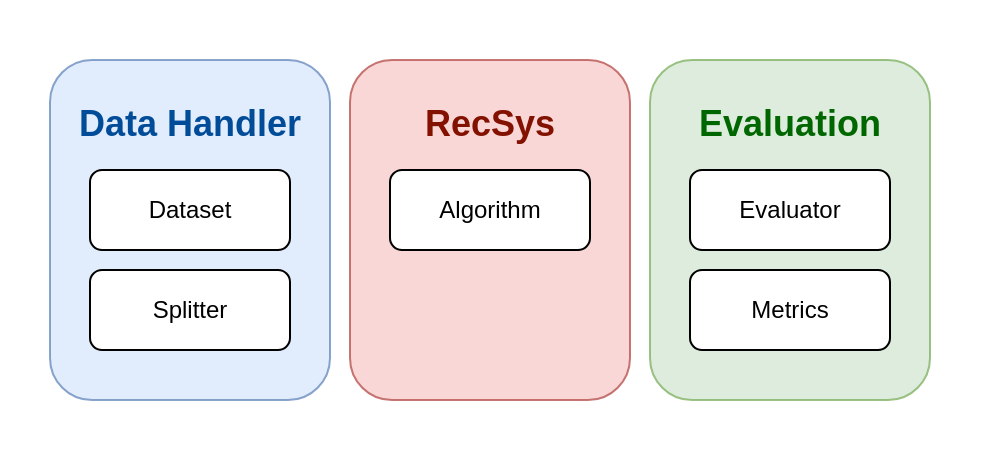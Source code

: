 <mxfile version="24.7.2" type="device" pages="4">
  <diagram id="LUWzFS0TxBBXWwCKhqP5" name="framework">
    <mxGraphModel dx="910" dy="666" grid="1" gridSize="10" guides="1" tooltips="1" connect="1" arrows="1" fold="1" page="1" pageScale="1" pageWidth="827" pageHeight="1169" math="0" shadow="0">
      <root>
        <mxCell id="0" />
        <mxCell id="1" parent="0" />
        <mxCell id="9Yk2gSp7yn1pVC2EqKtk-17" value="" style="rounded=0;whiteSpace=wrap;html=1;fillColor=none;strokeColor=none;" vertex="1" parent="1">
          <mxGeometry x="169" y="30" width="490" height="230" as="geometry" />
        </mxCell>
        <mxCell id="9Yk2gSp7yn1pVC2EqKtk-15" value="&lt;h2&gt;&lt;font color=&quot;#006600&quot;&gt;Evaluation&lt;/font&gt;&lt;/h2&gt;" style="rounded=1;fillColor=#d5e8d4;strokeColor=#82b366;opacity=80;align=center;horizontal=1;verticalAlign=top;html=1;whiteSpace=wrap;" vertex="1" parent="1">
          <mxGeometry x="494" y="60" width="140" height="170" as="geometry" />
        </mxCell>
        <mxCell id="9Yk2gSp7yn1pVC2EqKtk-14" value="&lt;h2&gt;&lt;font color=&quot;#831100&quot;&gt;RecSys&lt;/font&gt;&lt;/h2&gt;" style="rounded=1;fillColor=#f8cecc;strokeColor=#b85450;opacity=80;align=center;horizontal=1;verticalAlign=top;html=1;whiteSpace=wrap;" vertex="1" parent="1">
          <mxGeometry x="344" y="60" width="140" height="170" as="geometry" />
        </mxCell>
        <mxCell id="9Yk2gSp7yn1pVC2EqKtk-7" value="&lt;h2&gt;Data Handler&lt;/h2&gt;" style="rounded=1;fillColor=#dae8fc;strokeColor=#6c8ebf;gradientColor=none;opacity=80;align=center;horizontal=1;verticalAlign=top;html=1;whiteSpace=wrap;fontColor=#004C99;" vertex="1" parent="1">
          <mxGeometry x="194" y="60" width="140" height="170" as="geometry" />
        </mxCell>
        <mxCell id="9Yk2gSp7yn1pVC2EqKtk-1" value="Dataset" style="rounded=1;whiteSpace=wrap;html=1;" vertex="1" parent="1">
          <mxGeometry x="214" y="115" width="100" height="40" as="geometry" />
        </mxCell>
        <mxCell id="9Yk2gSp7yn1pVC2EqKtk-2" value="Splitter" style="rounded=1;whiteSpace=wrap;html=1;" vertex="1" parent="1">
          <mxGeometry x="214" y="165" width="100" height="40" as="geometry" />
        </mxCell>
        <mxCell id="9Yk2gSp7yn1pVC2EqKtk-3" value="Algorithm" style="rounded=1;whiteSpace=wrap;html=1;" vertex="1" parent="1">
          <mxGeometry x="364" y="115" width="100" height="40" as="geometry" />
        </mxCell>
        <mxCell id="9Yk2gSp7yn1pVC2EqKtk-4" value="Evaluator" style="rounded=1;whiteSpace=wrap;html=1;" vertex="1" parent="1">
          <mxGeometry x="514" y="115" width="100" height="40" as="geometry" />
        </mxCell>
        <mxCell id="9Yk2gSp7yn1pVC2EqKtk-5" value="Metrics" style="rounded=1;whiteSpace=wrap;html=1;" vertex="1" parent="1">
          <mxGeometry x="514" y="165" width="100" height="40" as="geometry" />
        </mxCell>
      </root>
    </mxGraphModel>
  </diagram>
  <diagram name="Page-1" id="N3ASJMwi455AY8o_wbln">
    <mxGraphModel dx="1071" dy="784" grid="1" gridSize="10" guides="1" tooltips="1" connect="1" arrows="1" fold="1" page="1" pageScale="1" pageWidth="827" pageHeight="1169" background="none" math="0" shadow="0">
      <root>
        <mxCell id="0" />
        <mxCell id="1" parent="0" />
        <mxCell id="ESICPFw4-Rt-9sBgKQfM-63" value="ground_truth" style="rounded=1;whiteSpace=wrap;html=1;" parent="1" vertex="1">
          <mxGeometry x="410" y="840" width="90" height="40" as="geometry" />
        </mxCell>
        <mxCell id="Aw452B_7LqGDFGU9Egsh-2" value="unlabeled" style="rounded=1;whiteSpace=wrap;html=1;" vertex="1" parent="1">
          <mxGeometry x="349" y="800" width="150" height="40" as="geometry" />
        </mxCell>
        <mxCell id="Aw452B_7LqGDFGU9Egsh-3" value="unlabeled" style="rounded=1;whiteSpace=wrap;html=1;" vertex="1" parent="1">
          <mxGeometry x="440" y="880" width="150" height="40" as="geometry" />
        </mxCell>
        <mxCell id="Aw452B_7LqGDFGU9Egsh-4" value="unlabeled" style="rounded=1;whiteSpace=wrap;html=1;" vertex="1" parent="1">
          <mxGeometry x="530" y="960" width="150" height="40" as="geometry" />
        </mxCell>
        <mxCell id="ESICPFw4-Rt-9sBgKQfM-2" value="full_dataset" style="rounded=1;whiteSpace=wrap;html=1;" parent="1" vertex="1">
          <mxGeometry x="110" y="110" width="650" height="40" as="geometry" />
        </mxCell>
        <mxCell id="ESICPFw4-Rt-9sBgKQfM-3" value="background_set" style="rounded=1;whiteSpace=wrap;html=1;" parent="1" vertex="1">
          <mxGeometry x="110" y="170" width="200" height="40" as="geometry" />
        </mxCell>
        <mxCell id="ESICPFw4-Rt-9sBgKQfM-4" value="remainder_set" style="rounded=1;whiteSpace=wrap;html=1;" parent="1" vertex="1">
          <mxGeometry x="310" y="170" width="450" height="40" as="geometry" />
        </mxCell>
        <mxCell id="ESICPFw4-Rt-9sBgKQfM-5" value="unlabeled" style="rounded=1;whiteSpace=wrap;html=1;" parent="1" vertex="1">
          <mxGeometry x="310" y="220" width="90" height="40" as="geometry" />
        </mxCell>
        <mxCell id="ESICPFw4-Rt-9sBgKQfM-8" value="ground_truth" style="rounded=1;whiteSpace=wrap;html=1;" parent="1" vertex="1">
          <mxGeometry x="400" y="220" width="90" height="40" as="geometry" />
        </mxCell>
        <mxCell id="ESICPFw4-Rt-9sBgKQfM-9" value="unlabeled" style="rounded=1;whiteSpace=wrap;html=1;" parent="1" vertex="1">
          <mxGeometry x="400" y="270" width="90" height="40" as="geometry" />
        </mxCell>
        <mxCell id="ESICPFw4-Rt-9sBgKQfM-10" value="ground_truth" style="rounded=1;whiteSpace=wrap;html=1;" parent="1" vertex="1">
          <mxGeometry x="490" y="270" width="90" height="40" as="geometry" />
        </mxCell>
        <mxCell id="ESICPFw4-Rt-9sBgKQfM-11" value="unlabeled" style="rounded=1;whiteSpace=wrap;html=1;" parent="1" vertex="1">
          <mxGeometry x="490" y="320" width="90" height="40" as="geometry" />
        </mxCell>
        <mxCell id="ESICPFw4-Rt-9sBgKQfM-12" value="ground_truth" style="rounded=1;whiteSpace=wrap;html=1;" parent="1" vertex="1">
          <mxGeometry x="580" y="320" width="90" height="40" as="geometry" />
        </mxCell>
        <mxCell id="ESICPFw4-Rt-9sBgKQfM-13" value="unlabeled" style="rounded=1;whiteSpace=wrap;html=1;" parent="1" vertex="1">
          <mxGeometry x="580" y="370" width="90" height="40" as="geometry" />
        </mxCell>
        <mxCell id="ESICPFw4-Rt-9sBgKQfM-14" value="ground_truth" style="rounded=1;whiteSpace=wrap;html=1;" parent="1" vertex="1">
          <mxGeometry x="670" y="370" width="90" height="40" as="geometry" />
        </mxCell>
        <mxCell id="ESICPFw4-Rt-9sBgKQfM-21" value="Sliding Global Timeline Setting" style="text;html=1;align=center;verticalAlign=middle;whiteSpace=wrap;rounded=0;fontStyle=5;fontSize=18;" parent="1" vertex="1">
          <mxGeometry x="276" y="70" width="276" height="30" as="geometry" />
        </mxCell>
        <mxCell id="ESICPFw4-Rt-9sBgKQfM-23" value="" style="endArrow=none;dashed=1;html=1;dashPattern=1 3;strokeWidth=2;rounded=0;" parent="1" edge="1">
          <mxGeometry width="50" height="50" relative="1" as="geometry">
            <mxPoint x="310" y="480" as="sourcePoint" />
            <mxPoint x="310" y="170" as="targetPoint" />
          </mxGeometry>
        </mxCell>
        <mxCell id="ESICPFw4-Rt-9sBgKQfM-24" value="" style="endArrow=classic;html=1;rounded=0;" parent="1" edge="1">
          <mxGeometry width="50" height="50" relative="1" as="geometry">
            <mxPoint x="110" y="440" as="sourcePoint" />
            <mxPoint x="760" y="440" as="targetPoint" />
          </mxGeometry>
        </mxCell>
        <mxCell id="ESICPFw4-Rt-9sBgKQfM-25" value="Jan" style="text;html=1;align=center;verticalAlign=middle;whiteSpace=wrap;rounded=0;" parent="1" vertex="1">
          <mxGeometry x="230" y="450" width="60" height="30" as="geometry" />
        </mxCell>
        <mxCell id="ESICPFw4-Rt-9sBgKQfM-26" value="Mar" style="text;html=1;align=center;verticalAlign=middle;whiteSpace=wrap;rounded=0;" parent="1" vertex="1">
          <mxGeometry x="414" y="450" width="60" height="30" as="geometry" />
        </mxCell>
        <mxCell id="ESICPFw4-Rt-9sBgKQfM-27" value="Apr" style="text;html=1;align=center;verticalAlign=middle;whiteSpace=wrap;rounded=0;" parent="1" vertex="1">
          <mxGeometry x="505" y="450" width="60" height="30" as="geometry" />
        </mxCell>
        <mxCell id="ESICPFw4-Rt-9sBgKQfM-28" value="May" style="text;html=1;align=center;verticalAlign=middle;whiteSpace=wrap;rounded=0;" parent="1" vertex="1">
          <mxGeometry x="595" y="450" width="60" height="30" as="geometry" />
        </mxCell>
        <mxCell id="ESICPFw4-Rt-9sBgKQfM-29" value="Feb" style="text;html=1;align=center;verticalAlign=middle;whiteSpace=wrap;rounded=0;" parent="1" vertex="1">
          <mxGeometry x="325" y="450" width="60" height="30" as="geometry" />
        </mxCell>
        <mxCell id="ESICPFw4-Rt-9sBgKQfM-30" value="" style="endArrow=none;dashed=1;html=1;dashPattern=1 3;strokeWidth=2;rounded=0;" parent="1" edge="1">
          <mxGeometry width="50" height="50" relative="1" as="geometry">
            <mxPoint x="400" y="480" as="sourcePoint" />
            <mxPoint x="400" y="220" as="targetPoint" />
          </mxGeometry>
        </mxCell>
        <mxCell id="ESICPFw4-Rt-9sBgKQfM-31" value="" style="endArrow=none;dashed=1;html=1;dashPattern=1 3;strokeWidth=2;rounded=0;fontStyle=1" parent="1" edge="1">
          <mxGeometry width="50" height="50" relative="1" as="geometry">
            <mxPoint x="490" y="480" as="sourcePoint" />
            <mxPoint x="490" y="280" as="targetPoint" />
          </mxGeometry>
        </mxCell>
        <mxCell id="ESICPFw4-Rt-9sBgKQfM-32" value="" style="endArrow=none;dashed=1;html=1;dashPattern=1 3;strokeWidth=2;rounded=0;" parent="1" edge="1">
          <mxGeometry width="50" height="50" relative="1" as="geometry">
            <mxPoint x="580" y="480" as="sourcePoint" />
            <mxPoint x="580" y="320" as="targetPoint" />
          </mxGeometry>
        </mxCell>
        <mxCell id="ESICPFw4-Rt-9sBgKQfM-33" value="" style="endArrow=none;dashed=1;html=1;dashPattern=1 3;strokeWidth=2;rounded=0;" parent="1" edge="1">
          <mxGeometry width="50" height="50" relative="1" as="geometry">
            <mxPoint x="670" y="480" as="sourcePoint" />
            <mxPoint x="670" y="370" as="targetPoint" />
          </mxGeometry>
        </mxCell>
        <mxCell id="ESICPFw4-Rt-9sBgKQfM-35" value="" style="rounded=0;whiteSpace=wrap;html=1;strokeColor=none;fillColor=#dae8fc;gradientColor=none;opacity=60;" parent="1" vertex="1">
          <mxGeometry x="310" y="165" width="460" height="55" as="geometry" />
        </mxCell>
        <mxCell id="ESICPFw4-Rt-9sBgKQfM-36" value="" style="rounded=0;whiteSpace=wrap;html=1;strokeColor=none;fillColor=#dae8fc;gradientColor=none;opacity=60;" parent="1" vertex="1">
          <mxGeometry x="400" y="220" width="370" height="50" as="geometry" />
        </mxCell>
        <mxCell id="ESICPFw4-Rt-9sBgKQfM-37" value="" style="rounded=0;whiteSpace=wrap;html=1;strokeColor=none;fillColor=#dae8fc;gradientColor=none;opacity=60;" parent="1" vertex="1">
          <mxGeometry x="490" y="270" width="280" height="50" as="geometry" />
        </mxCell>
        <mxCell id="ESICPFw4-Rt-9sBgKQfM-38" value="" style="rounded=0;whiteSpace=wrap;html=1;strokeColor=none;fillColor=#dae8fc;gradientColor=none;opacity=60;" parent="1" vertex="1">
          <mxGeometry x="575" y="320" width="195" height="50" as="geometry" />
        </mxCell>
        <mxCell id="ESICPFw4-Rt-9sBgKQfM-39" value="" style="rounded=0;whiteSpace=wrap;html=1;strokeColor=none;fillColor=#dae8fc;gradientColor=none;opacity=60;" parent="1" vertex="1">
          <mxGeometry x="670" y="370" width="100" height="50" as="geometry" />
        </mxCell>
        <mxCell id="ESICPFw4-Rt-9sBgKQfM-40" value="" style="rounded=0;whiteSpace=wrap;html=1;strokeColor=none;fillColor=#d5e8d4;opacity=60;" parent="1" vertex="1">
          <mxGeometry x="105" y="165" width="205" height="55" as="geometry" />
        </mxCell>
        <mxCell id="ESICPFw4-Rt-9sBgKQfM-41" value="" style="rounded=0;whiteSpace=wrap;html=1;strokeColor=none;fillColor=#d5e8d4;opacity=60;" parent="1" vertex="1">
          <mxGeometry x="105" y="220" width="295" height="50" as="geometry" />
        </mxCell>
        <mxCell id="ESICPFw4-Rt-9sBgKQfM-42" value="" style="rounded=0;whiteSpace=wrap;html=1;strokeColor=none;fillColor=#d5e8d4;opacity=60;" parent="1" vertex="1">
          <mxGeometry x="105" y="270" width="385" height="50" as="geometry" />
        </mxCell>
        <mxCell id="ESICPFw4-Rt-9sBgKQfM-43" value="" style="rounded=0;whiteSpace=wrap;html=1;strokeColor=none;fillColor=#d5e8d4;opacity=60;" parent="1" vertex="1">
          <mxGeometry x="105" y="320" width="475" height="50" as="geometry" />
        </mxCell>
        <mxCell id="ESICPFw4-Rt-9sBgKQfM-44" value="" style="rounded=0;whiteSpace=wrap;html=1;strokeColor=none;fillColor=#d5e8d4;opacity=60;" parent="1" vertex="1">
          <mxGeometry x="105" y="370" width="565" height="50" as="geometry" />
        </mxCell>
        <mxCell id="ESICPFw4-Rt-9sBgKQfM-45" value="Released data" style="text;html=1;align=center;verticalAlign=middle;whiteSpace=wrap;rounded=0;" parent="1" vertex="1">
          <mxGeometry x="150" y="260" width="100" height="30" as="geometry" />
        </mxCell>
        <mxCell id="ESICPFw4-Rt-9sBgKQfM-46" value="Witheld data" style="text;html=1;align=center;verticalAlign=middle;whiteSpace=wrap;rounded=0;" parent="1" vertex="1">
          <mxGeometry x="670" y="260" width="100" height="30" as="geometry" />
        </mxCell>
        <mxCell id="ESICPFw4-Rt-9sBgKQfM-57" value="full_dataset" style="rounded=1;whiteSpace=wrap;html=1;" parent="1" vertex="1">
          <mxGeometry x="120" y="610" width="650" height="40" as="geometry" />
        </mxCell>
        <mxCell id="ESICPFw4-Rt-9sBgKQfM-58" value="background_set" style="rounded=1;whiteSpace=wrap;html=1;" parent="1" vertex="1">
          <mxGeometry x="120" y="670" width="200" height="40" as="geometry" />
        </mxCell>
        <mxCell id="ESICPFw4-Rt-9sBgKQfM-59" value="remainder_set" style="rounded=1;whiteSpace=wrap;html=1;" parent="1" vertex="1">
          <mxGeometry x="320" y="670" width="450" height="40" as="geometry" />
        </mxCell>
        <mxCell id="ESICPFw4-Rt-9sBgKQfM-60" value="unlabeled" style="rounded=1;whiteSpace=wrap;html=1;" parent="1" vertex="1">
          <mxGeometry x="260" y="720" width="150" height="40" as="geometry" />
        </mxCell>
        <mxCell id="ESICPFw4-Rt-9sBgKQfM-61" value="ground_truth" style="rounded=1;whiteSpace=wrap;html=1;" parent="1" vertex="1">
          <mxGeometry x="320" y="760" width="90" height="40" as="geometry" />
        </mxCell>
        <mxCell id="ESICPFw4-Rt-9sBgKQfM-65" value="ground_truth" style="rounded=1;whiteSpace=wrap;html=1;" parent="1" vertex="1">
          <mxGeometry x="500" y="920" width="90" height="40" as="geometry" />
        </mxCell>
        <mxCell id="ESICPFw4-Rt-9sBgKQfM-67" value="ground_truth" style="rounded=1;whiteSpace=wrap;html=1;" parent="1" vertex="1">
          <mxGeometry x="590" y="1000" width="90" height="40" as="geometry" />
        </mxCell>
        <mxCell id="ESICPFw4-Rt-9sBgKQfM-73" value="Sliding Global Timeline Setting" style="text;html=1;align=center;verticalAlign=middle;whiteSpace=wrap;rounded=0;fontStyle=5;fontSize=18;" parent="1" vertex="1">
          <mxGeometry x="286" y="570" width="276" height="30" as="geometry" />
        </mxCell>
        <mxCell id="ESICPFw4-Rt-9sBgKQfM-75" value="" style="endArrow=none;dashed=1;html=1;dashPattern=1 3;strokeWidth=2;rounded=0;" parent="1" edge="1">
          <mxGeometry width="50" height="50" relative="1" as="geometry">
            <mxPoint x="320" y="1090" as="sourcePoint" />
            <mxPoint x="320" y="670" as="targetPoint" />
          </mxGeometry>
        </mxCell>
        <mxCell id="ESICPFw4-Rt-9sBgKQfM-76" value="" style="endArrow=classic;html=1;rounded=0;" parent="1" edge="1">
          <mxGeometry width="50" height="50" relative="1" as="geometry">
            <mxPoint x="120" y="1050" as="sourcePoint" />
            <mxPoint x="770" y="1050" as="targetPoint" />
          </mxGeometry>
        </mxCell>
        <mxCell id="ESICPFw4-Rt-9sBgKQfM-77" value="Jan" style="text;html=1;align=center;verticalAlign=middle;whiteSpace=wrap;rounded=0;" parent="1" vertex="1">
          <mxGeometry x="240" y="1060" width="60" height="30" as="geometry" />
        </mxCell>
        <mxCell id="ESICPFw4-Rt-9sBgKQfM-78" value="Mar" style="text;html=1;align=center;verticalAlign=middle;whiteSpace=wrap;rounded=0;" parent="1" vertex="1">
          <mxGeometry x="424" y="1060" width="60" height="30" as="geometry" />
        </mxCell>
        <mxCell id="ESICPFw4-Rt-9sBgKQfM-79" value="Apr" style="text;html=1;align=center;verticalAlign=middle;whiteSpace=wrap;rounded=0;" parent="1" vertex="1">
          <mxGeometry x="515" y="1060" width="60" height="30" as="geometry" />
        </mxCell>
        <mxCell id="ESICPFw4-Rt-9sBgKQfM-80" value="May" style="text;html=1;align=center;verticalAlign=middle;whiteSpace=wrap;rounded=0;" parent="1" vertex="1">
          <mxGeometry x="605" y="1060" width="60" height="30" as="geometry" />
        </mxCell>
        <mxCell id="ESICPFw4-Rt-9sBgKQfM-81" value="Feb" style="text;html=1;align=center;verticalAlign=middle;whiteSpace=wrap;rounded=0;" parent="1" vertex="1">
          <mxGeometry x="335" y="1060" width="60" height="30" as="geometry" />
        </mxCell>
        <mxCell id="ESICPFw4-Rt-9sBgKQfM-82" value="" style="endArrow=none;dashed=1;html=1;dashPattern=1 3;strokeWidth=2;rounded=0;entryX=0.193;entryY=0.036;entryDx=0;entryDy=0;entryPerimeter=0;" parent="1" edge="1" target="ESICPFw4-Rt-9sBgKQfM-47">
          <mxGeometry width="50" height="50" relative="1" as="geometry">
            <mxPoint x="410" y="1090" as="sourcePoint" />
            <mxPoint x="410" y="720" as="targetPoint" />
          </mxGeometry>
        </mxCell>
        <mxCell id="ESICPFw4-Rt-9sBgKQfM-83" value="" style="endArrow=none;dashed=1;html=1;dashPattern=1 3;strokeWidth=2;rounded=0;fontStyle=1;entryX=0.391;entryY=0.091;entryDx=0;entryDy=0;entryPerimeter=0;" parent="1" edge="1" target="ESICPFw4-Rt-9sBgKQfM-47">
          <mxGeometry width="50" height="50" relative="1" as="geometry">
            <mxPoint x="500" y="1090" as="sourcePoint" />
            <mxPoint x="500" y="780" as="targetPoint" />
          </mxGeometry>
        </mxCell>
        <mxCell id="ESICPFw4-Rt-9sBgKQfM-84" value="" style="endArrow=none;dashed=1;html=1;dashPattern=1 3;strokeWidth=2;rounded=0;entryX=0.589;entryY=0.036;entryDx=0;entryDy=0;entryPerimeter=0;" parent="1" edge="1" target="ESICPFw4-Rt-9sBgKQfM-47">
          <mxGeometry width="50" height="50" relative="1" as="geometry">
            <mxPoint x="590" y="1090" as="sourcePoint" />
            <mxPoint x="590" y="820" as="targetPoint" />
          </mxGeometry>
        </mxCell>
        <mxCell id="ESICPFw4-Rt-9sBgKQfM-85" value="" style="endArrow=none;dashed=1;html=1;dashPattern=1 3;strokeWidth=2;rounded=0;entryX=0.783;entryY=0.018;entryDx=0;entryDy=0;entryPerimeter=0;" parent="1" edge="1" target="ESICPFw4-Rt-9sBgKQfM-47">
          <mxGeometry width="50" height="50" relative="1" as="geometry">
            <mxPoint x="680" y="1090" as="sourcePoint" />
            <mxPoint x="680" y="870" as="targetPoint" />
          </mxGeometry>
        </mxCell>
        <mxCell id="ESICPFw4-Rt-9sBgKQfM-52" value="" style="rounded=0;whiteSpace=wrap;html=1;strokeColor=none;fillColor=#d5e8d4;opacity=60;" parent="1" vertex="1">
          <mxGeometry x="115" y="665" width="205" height="55" as="geometry" />
        </mxCell>
        <mxCell id="ESICPFw4-Rt-9sBgKQfM-47" value="" style="rounded=0;whiteSpace=wrap;html=1;strokeColor=none;fillColor=#dae8fc;gradientColor=none;opacity=60;" parent="1" vertex="1">
          <mxGeometry x="320" y="665" width="460" height="55" as="geometry" />
        </mxCell>
        <mxCell id="ESICPFw4-Rt-9sBgKQfM-89" value="" style="rounded=0;whiteSpace=wrap;html=1;strokeColor=none;fillColor=#d5e8d4;opacity=60;" parent="1" vertex="1">
          <mxGeometry x="115" y="720" width="205" height="40" as="geometry" />
        </mxCell>
        <mxCell id="ESICPFw4-Rt-9sBgKQfM-90" value="" style="rounded=0;whiteSpace=wrap;html=1;strokeColor=none;fillColor=#dae8fc;gradientColor=none;opacity=60;" parent="1" vertex="1">
          <mxGeometry x="320" y="720" width="460" height="80" as="geometry" />
        </mxCell>
        <mxCell id="ESICPFw4-Rt-9sBgKQfM-91" value="" style="rounded=0;whiteSpace=wrap;html=1;strokeColor=none;fillColor=#dae8fc;gradientColor=none;opacity=60;" parent="1" vertex="1">
          <mxGeometry x="410" y="800" width="370" height="80" as="geometry" />
        </mxCell>
        <mxCell id="ESICPFw4-Rt-9sBgKQfM-92" value="" style="rounded=0;whiteSpace=wrap;html=1;strokeColor=none;fillColor=#dae8fc;gradientColor=none;opacity=60;" parent="1" vertex="1">
          <mxGeometry x="500" y="880" width="280" height="80" as="geometry" />
        </mxCell>
        <mxCell id="ESICPFw4-Rt-9sBgKQfM-93" value="" style="rounded=0;whiteSpace=wrap;html=1;strokeColor=none;fillColor=#d5e8d4;opacity=60;" parent="1" vertex="1">
          <mxGeometry x="115" y="800" width="295" height="80" as="geometry" />
        </mxCell>
        <mxCell id="ESICPFw4-Rt-9sBgKQfM-94" value="" style="rounded=0;whiteSpace=wrap;html=1;strokeColor=none;fillColor=#d5e8d4;opacity=60;" parent="1" vertex="1">
          <mxGeometry x="115" y="760" width="205" height="40" as="geometry" />
        </mxCell>
        <mxCell id="9nMoADHE1ZSkyDcRuHc3-1" value="" style="rounded=0;whiteSpace=wrap;html=1;strokeColor=none;fillColor=#d5e8d4;opacity=60;" vertex="1" parent="1">
          <mxGeometry x="115" y="880" width="385" height="80" as="geometry" />
        </mxCell>
        <mxCell id="9nMoADHE1ZSkyDcRuHc3-9" value="" style="rounded=0;whiteSpace=wrap;html=1;strokeColor=none;fillColor=#d5e8d4;opacity=60;" vertex="1" parent="1">
          <mxGeometry x="115" y="960" width="475" height="80" as="geometry" />
        </mxCell>
        <mxCell id="9nMoADHE1ZSkyDcRuHc3-12" value="" style="rounded=0;whiteSpace=wrap;html=1;strokeColor=none;fillColor=#dae8fc;gradientColor=none;opacity=60;" vertex="1" parent="1">
          <mxGeometry x="590" y="960" width="190" height="80" as="geometry" />
        </mxCell>
        <mxCell id="9nMoADHE1ZSkyDcRuHc3-13" value="Released data" style="text;html=1;align=center;verticalAlign=middle;whiteSpace=wrap;rounded=0;" vertex="1" parent="1">
          <mxGeometry x="157.5" y="860" width="100" height="30" as="geometry" />
        </mxCell>
      </root>
    </mxGraphModel>
  </diagram>
  <diagram id="F5tiwwbME-B5_lcH5TqJ" name="Page-2">
    <mxGraphModel dx="2361" dy="932" grid="1" gridSize="10" guides="1" tooltips="1" connect="1" arrows="1" fold="1" page="1" pageScale="1" pageWidth="827" pageHeight="1169" math="0" shadow="0">
      <root>
        <mxCell id="0" />
        <mxCell id="1" parent="0" />
        <mxCell id="1O1LXw2jBEXDcf7RACyR-1" value="1-a&lt;div&gt;1-c&lt;br&gt;&lt;div&gt;&lt;div&gt;2-a&lt;/div&gt;&lt;/div&gt;&lt;div&gt;3-b&lt;/div&gt;&lt;/div&gt;" style="rounded=1;whiteSpace=wrap;html=1;" vertex="1" parent="1">
          <mxGeometry x="470" y="190" width="80" height="70" as="geometry" />
        </mxCell>
        <mxCell id="1O1LXw2jBEXDcf7RACyR-2" value="data released" style="text;html=1;align=center;verticalAlign=middle;whiteSpace=wrap;rounded=0;" vertex="1" parent="1">
          <mxGeometry x="455" y="150" width="110" height="30" as="geometry" />
        </mxCell>
        <mxCell id="1O1LXw2jBEXDcf7RACyR-3" value="2-a&lt;div&gt;2-?&lt;br&gt;&lt;div&gt;4-?&lt;/div&gt;&lt;/div&gt;" style="rounded=1;whiteSpace=wrap;html=1;" vertex="1" parent="1">
          <mxGeometry x="582.25" y="190" width="80" height="70" as="geometry" />
        </mxCell>
        <mxCell id="1O1LXw2jBEXDcf7RACyR-4" value="unlabelled" style="text;html=1;align=center;verticalAlign=middle;whiteSpace=wrap;rounded=0;" vertex="1" parent="1">
          <mxGeometry x="567.25" y="150" width="110" height="30" as="geometry" />
        </mxCell>
        <mxCell id="1O1LXw2jBEXDcf7RACyR-6" value="1&lt;div&gt;2&lt;/div&gt;&lt;div&gt;3&lt;/div&gt;" style="rounded=1;whiteSpace=wrap;html=1;" vertex="1" parent="1">
          <mxGeometry x="850" y="180" width="80" height="70" as="geometry" />
        </mxCell>
        <mxCell id="1O1LXw2jBEXDcf7RACyR-7" value="known_user" style="text;html=1;align=center;verticalAlign=middle;whiteSpace=wrap;rounded=0;" vertex="1" parent="1">
          <mxGeometry x="835" y="140" width="110" height="30" as="geometry" />
        </mxCell>
        <mxCell id="1O1LXw2jBEXDcf7RACyR-8" value="4" style="rounded=1;whiteSpace=wrap;html=1;" vertex="1" parent="1">
          <mxGeometry x="945" y="180" width="80" height="70" as="geometry" />
        </mxCell>
        <mxCell id="1O1LXw2jBEXDcf7RACyR-9" value="unknown_user" style="text;html=1;align=center;verticalAlign=middle;whiteSpace=wrap;rounded=0;" vertex="1" parent="1">
          <mxGeometry x="930" y="140" width="110" height="30" as="geometry" />
        </mxCell>
        <mxCell id="1O1LXw2jBEXDcf7RACyR-10" value="a&lt;div&gt;b&lt;/div&gt;&lt;div&gt;c&lt;/div&gt;" style="rounded=1;whiteSpace=wrap;html=1;" vertex="1" parent="1">
          <mxGeometry x="850" y="300" width="80" height="70" as="geometry" />
        </mxCell>
        <mxCell id="1O1LXw2jBEXDcf7RACyR-11" value="known_item" style="text;html=1;align=center;verticalAlign=middle;whiteSpace=wrap;rounded=0;" vertex="1" parent="1">
          <mxGeometry x="835" y="260" width="110" height="30" as="geometry" />
        </mxCell>
        <mxCell id="1O1LXw2jBEXDcf7RACyR-12" value="" style="rounded=1;whiteSpace=wrap;html=1;" vertex="1" parent="1">
          <mxGeometry x="945" y="300" width="80" height="70" as="geometry" />
        </mxCell>
        <mxCell id="1O1LXw2jBEXDcf7RACyR-13" value="unknown_item" style="text;html=1;align=center;verticalAlign=middle;whiteSpace=wrap;rounded=0;" vertex="1" parent="1">
          <mxGeometry x="930" y="260" width="110" height="30" as="geometry" />
        </mxCell>
        <mxCell id="1O1LXw2jBEXDcf7RACyR-14" value="2-b&lt;div&gt;2-c&lt;br&gt;&lt;div&gt;4-b&lt;/div&gt;&lt;/div&gt;" style="rounded=1;whiteSpace=wrap;html=1;" vertex="1" parent="1">
          <mxGeometry x="700" y="190" width="80" height="70" as="geometry" />
        </mxCell>
        <mxCell id="1O1LXw2jBEXDcf7RACyR-15" value="ground_truth" style="text;html=1;align=center;verticalAlign=middle;whiteSpace=wrap;rounded=0;" vertex="1" parent="1">
          <mxGeometry x="685" y="150" width="110" height="30" as="geometry" />
        </mxCell>
        <mxCell id="eOj7tLrgOYEQVfZ5Yceg-1" value="&lt;span style=&quot;font-size: 19px;&quot;&gt;Evaluation on set of known_user&lt;/span&gt;&lt;div&gt;&lt;span style=&quot;font-size: 19px;&quot;&gt;(release unknown user, ignore in eval)&lt;/span&gt;&lt;/div&gt;" style="text;html=1;align=center;verticalAlign=middle;whiteSpace=wrap;rounded=0;fontSize=19;fontStyle=1" vertex="1" parent="1">
          <mxGeometry x="448.87" y="30" width="621.13" height="30" as="geometry" />
        </mxCell>
        <mxCell id="eOj7tLrgOYEQVfZ5Yceg-19" value="Then for this case, user 4 will not be part of the metric evaluation until the next time user 4 is encountered again" style="text;html=1;align=center;verticalAlign=middle;whiteSpace=wrap;rounded=0;" vertex="1" parent="1">
          <mxGeometry x="1241" y="290" width="180" height="30" as="geometry" />
        </mxCell>
        <mxCell id="QavNjCSI8jRMPyK_zCoL-1" value="we provide sequential info and mask last interaction (K=1)" style="text;html=1;align=center;verticalAlign=middle;whiteSpace=wrap;rounded=0;" vertex="1" parent="1">
          <mxGeometry x="693.87" y="280" width="101.13" height="70" as="geometry" />
        </mxCell>
        <mxCell id="XvKH1CjnQfc4nejNm7Mv-1" value="1-a&lt;div&gt;1-c&lt;br&gt;&lt;div&gt;&lt;div&gt;2-a&lt;/div&gt;&lt;/div&gt;&lt;div&gt;3-b&lt;/div&gt;&lt;/div&gt;" style="rounded=1;whiteSpace=wrap;html=1;" vertex="1" parent="1">
          <mxGeometry x="275" y="190" width="80" height="70" as="geometry" />
        </mxCell>
        <mxCell id="XvKH1CjnQfc4nejNm7Mv-2" value="background_data" style="text;html=1;align=center;verticalAlign=middle;whiteSpace=wrap;rounded=0;" vertex="1" parent="1">
          <mxGeometry x="260" y="150" width="110" height="30" as="geometry" />
        </mxCell>
        <mxCell id="XvKH1CjnQfc4nejNm7Mv-3" value="model.fit(data)" style="text;html=1;align=center;verticalAlign=middle;whiteSpace=wrap;rounded=0;fontStyle=1;fontSize=14;" vertex="1" parent="1">
          <mxGeometry x="275" y="100" width="100" height="30" as="geometry" />
        </mxCell>
        <mxCell id="XvKH1CjnQfc4nejNm7Mv-4" value="" style="endArrow=none;html=1;rounded=0;" edge="1" parent="1">
          <mxGeometry width="50" height="50" relative="1" as="geometry">
            <mxPoint x="420" y="590" as="sourcePoint" />
            <mxPoint x="420" y="110" as="targetPoint" />
          </mxGeometry>
        </mxCell>
        <mxCell id="XvKH1CjnQfc4nejNm7Mv-5" value="" style="endArrow=none;html=1;rounded=0;" edge="1" parent="1">
          <mxGeometry width="50" height="50" relative="1" as="geometry">
            <mxPoint x="820" y="590" as="sourcePoint" />
            <mxPoint x="820" y="140" as="targetPoint" />
          </mxGeometry>
        </mxCell>
        <mxCell id="XvKH1CjnQfc4nejNm7Mv-7" value="Jan" style="rounded=1;whiteSpace=wrap;html=1;" vertex="1" parent="1">
          <mxGeometry x="70" y="195" width="120" height="60" as="geometry" />
        </mxCell>
        <mxCell id="XvKH1CjnQfc4nejNm7Mv-8" value="" style="endArrow=none;html=1;rounded=0;" edge="1" parent="1">
          <mxGeometry width="50" height="50" relative="1" as="geometry">
            <mxPoint x="220" y="590" as="sourcePoint" />
            <mxPoint x="220" y="110" as="targetPoint" />
          </mxGeometry>
        </mxCell>
        <mxCell id="XvKH1CjnQfc4nejNm7Mv-11" value="" style="endArrow=none;html=1;rounded=0;" edge="1" parent="1">
          <mxGeometry width="50" height="50" relative="1" as="geometry">
            <mxPoint x="40" y="390" as="sourcePoint" />
            <mxPoint x="1580" y="390" as="targetPoint" />
          </mxGeometry>
        </mxCell>
        <mxCell id="XvKH1CjnQfc4nejNm7Mv-13" value="ground_truth" style="text;html=1;align=center;verticalAlign=middle;whiteSpace=wrap;rounded=0;" vertex="1" parent="1">
          <mxGeometry x="260" y="405" width="110" height="30" as="geometry" />
        </mxCell>
        <mxCell id="XvKH1CjnQfc4nejNm7Mv-16" value="1-a&lt;div&gt;&lt;div&gt;2-a&lt;/div&gt;&lt;/div&gt;&lt;div&gt;3-b&lt;/div&gt;" style="rounded=1;whiteSpace=wrap;html=1;" vertex="1" parent="1">
          <mxGeometry x="470" y="445" width="80" height="70" as="geometry" />
        </mxCell>
        <mxCell id="XvKH1CjnQfc4nejNm7Mv-17" value="data released" style="text;html=1;align=center;verticalAlign=middle;whiteSpace=wrap;rounded=0;" vertex="1" parent="1">
          <mxGeometry x="455" y="405" width="110" height="30" as="geometry" />
        </mxCell>
        <mxCell id="XvKH1CjnQfc4nejNm7Mv-18" value="3-b&lt;div&gt;3-?&lt;br&gt;&lt;div&gt;4-b&lt;/div&gt;&lt;div&gt;4-?&lt;/div&gt;&lt;div&gt;5-?&lt;/div&gt;&lt;/div&gt;" style="rounded=1;whiteSpace=wrap;html=1;" vertex="1" parent="1">
          <mxGeometry x="582.25" y="445" width="80" height="70" as="geometry" />
        </mxCell>
        <mxCell id="XvKH1CjnQfc4nejNm7Mv-19" value="unlabelled" style="text;html=1;align=center;verticalAlign=middle;whiteSpace=wrap;rounded=0;" vertex="1" parent="1">
          <mxGeometry x="567.25" y="405" width="110" height="30" as="geometry" />
        </mxCell>
        <mxCell id="XvKH1CjnQfc4nejNm7Mv-28" value="3-a&lt;div&gt;3-c&lt;br&gt;&lt;div&gt;4-c&lt;/div&gt;&lt;div&gt;5-a&lt;/div&gt;&lt;/div&gt;" style="rounded=1;whiteSpace=wrap;html=1;" vertex="1" parent="1">
          <mxGeometry x="700" y="445" width="80" height="70" as="geometry" />
        </mxCell>
        <mxCell id="XvKH1CjnQfc4nejNm7Mv-29" value="ground_truth" style="text;html=1;align=center;verticalAlign=middle;whiteSpace=wrap;rounded=0;" vertex="1" parent="1">
          <mxGeometry x="685" y="405" width="110" height="30" as="geometry" />
        </mxCell>
        <mxCell id="XvKH1CjnQfc4nejNm7Mv-32" value="Feb" style="rounded=1;whiteSpace=wrap;html=1;" vertex="1" parent="1">
          <mxGeometry x="70" y="445" width="120" height="60" as="geometry" />
        </mxCell>
        <mxCell id="WcDlgtiuxkfv-5BnNUtk-8" value="2-c&lt;div&gt;4-a&lt;/div&gt;" style="rounded=1;whiteSpace=wrap;html=1;" vertex="1" parent="1">
          <mxGeometry x="1095" y="190" width="80" height="70" as="geometry" />
        </mxCell>
        <mxCell id="WcDlgtiuxkfv-5BnNUtk-9" value="Xpred" style="text;html=1;align=center;verticalAlign=middle;whiteSpace=wrap;rounded=0;" vertex="1" parent="1">
          <mxGeometry x="1080" y="150" width="110" height="30" as="geometry" />
        </mxCell>
        <mxCell id="WcDlgtiuxkfv-5BnNUtk-10" value="Prediction&lt;div&gt;(model)&lt;/div&gt;" style="text;html=1;align=center;verticalAlign=middle;whiteSpace=wrap;rounded=0;fontStyle=1;fontSize=14;" vertex="1" parent="1">
          <mxGeometry x="1085" y="100" width="100" height="30" as="geometry" />
        </mxCell>
        <mxCell id="WcDlgtiuxkfv-5BnNUtk-11" value="" style="endArrow=none;html=1;rounded=0;" edge="1" parent="1">
          <mxGeometry width="50" height="50" relative="1" as="geometry">
            <mxPoint x="1220" y="590" as="sourcePoint" />
            <mxPoint x="1220" y="110" as="targetPoint" />
          </mxGeometry>
        </mxCell>
        <mxCell id="WcDlgtiuxkfv-5BnNUtk-12" value="" style="endArrow=none;html=1;rounded=0;" edge="1" parent="1">
          <mxGeometry width="50" height="50" relative="1" as="geometry">
            <mxPoint x="1060" y="590" as="sourcePoint" />
            <mxPoint x="1060" y="110" as="targetPoint" />
          </mxGeometry>
        </mxCell>
        <mxCell id="WcDlgtiuxkfv-5BnNUtk-15" value="1&lt;div&gt;2&lt;/div&gt;&lt;div&gt;3&lt;/div&gt;&lt;div&gt;4&lt;/div&gt;" style="rounded=1;whiteSpace=wrap;html=1;" vertex="1" parent="1">
          <mxGeometry x="850" y="440" width="80" height="70" as="geometry" />
        </mxCell>
        <mxCell id="WcDlgtiuxkfv-5BnNUtk-16" value="known_user" style="text;html=1;align=center;verticalAlign=middle;whiteSpace=wrap;rounded=0;" vertex="1" parent="1">
          <mxGeometry x="835" y="400" width="110" height="30" as="geometry" />
        </mxCell>
        <mxCell id="WcDlgtiuxkfv-5BnNUtk-17" value="5" style="rounded=1;whiteSpace=wrap;html=1;" vertex="1" parent="1">
          <mxGeometry x="945" y="440" width="80" height="70" as="geometry" />
        </mxCell>
        <mxCell id="WcDlgtiuxkfv-5BnNUtk-18" value="unknown_user" style="text;html=1;align=center;verticalAlign=middle;whiteSpace=wrap;rounded=0;" vertex="1" parent="1">
          <mxGeometry x="930" y="400" width="110" height="30" as="geometry" />
        </mxCell>
        <mxCell id="WcDlgtiuxkfv-5BnNUtk-19" value="a&lt;div&gt;b&lt;/div&gt;&lt;div&gt;c&lt;/div&gt;" style="rounded=1;whiteSpace=wrap;html=1;" vertex="1" parent="1">
          <mxGeometry x="850" y="560" width="80" height="70" as="geometry" />
        </mxCell>
        <mxCell id="WcDlgtiuxkfv-5BnNUtk-20" value="known_item" style="text;html=1;align=center;verticalAlign=middle;whiteSpace=wrap;rounded=0;" vertex="1" parent="1">
          <mxGeometry x="835" y="520" width="110" height="30" as="geometry" />
        </mxCell>
        <mxCell id="WcDlgtiuxkfv-5BnNUtk-21" value="" style="rounded=1;whiteSpace=wrap;html=1;" vertex="1" parent="1">
          <mxGeometry x="945" y="560" width="80" height="70" as="geometry" />
        </mxCell>
        <mxCell id="WcDlgtiuxkfv-5BnNUtk-22" value="unknown_item" style="text;html=1;align=center;verticalAlign=middle;whiteSpace=wrap;rounded=0;" vertex="1" parent="1">
          <mxGeometry x="930" y="520" width="110" height="30" as="geometry" />
        </mxCell>
        <mxCell id="WcDlgtiuxkfv-5BnNUtk-23" value="2-c" style="rounded=1;whiteSpace=wrap;html=1;" vertex="1" parent="1">
          <mxGeometry x="1265" y="190" width="80" height="70" as="geometry" />
        </mxCell>
        <mxCell id="WcDlgtiuxkfv-5BnNUtk-24" value="Xpred" style="text;html=1;align=center;verticalAlign=middle;whiteSpace=wrap;rounded=0;" vertex="1" parent="1">
          <mxGeometry x="1250" y="150" width="110" height="30" as="geometry" />
        </mxCell>
        <mxCell id="WcDlgtiuxkfv-5BnNUtk-25" value="Evaluation" style="text;html=1;align=center;verticalAlign=middle;whiteSpace=wrap;rounded=0;fontStyle=1;fontSize=14;" vertex="1" parent="1">
          <mxGeometry x="1320" y="100" width="100" height="30" as="geometry" />
        </mxCell>
        <mxCell id="WcDlgtiuxkfv-5BnNUtk-26" value="2-b&lt;div&gt;2-c&lt;br&gt;&lt;div&gt;4-b&lt;/div&gt;&lt;/div&gt;" style="rounded=1;whiteSpace=wrap;html=1;" vertex="1" parent="1">
          <mxGeometry x="275" y="445" width="80" height="70" as="geometry" />
        </mxCell>
        <mxCell id="WcDlgtiuxkfv-5BnNUtk-27" value="2-b&lt;div&gt;2-c&lt;br&gt;&lt;div&gt;4-b&lt;/div&gt;&lt;/div&gt;" style="rounded=1;whiteSpace=wrap;html=1;" vertex="1" parent="1">
          <mxGeometry x="470" y="515" width="80" height="70" as="geometry" />
        </mxCell>
        <mxCell id="WcDlgtiuxkfv-5BnNUtk-28" value="" style="endArrow=none;html=1;rounded=0;" edge="1" parent="1">
          <mxGeometry width="50" height="50" relative="1" as="geometry">
            <mxPoint x="-210" y="140" as="sourcePoint" />
            <mxPoint x="1580" y="140" as="targetPoint" />
          </mxGeometry>
        </mxCell>
        <mxCell id="WcDlgtiuxkfv-5BnNUtk-29" value="3-a&lt;div&gt;4-a&lt;/div&gt;&lt;div&gt;5-a&lt;/div&gt;" style="rounded=1;whiteSpace=wrap;html=1;" vertex="1" parent="1">
          <mxGeometry x="1100" y="445" width="80" height="70" as="geometry" />
        </mxCell>
        <mxCell id="WcDlgtiuxkfv-5BnNUtk-30" value="Xpred" style="text;html=1;align=center;verticalAlign=middle;whiteSpace=wrap;rounded=0;" vertex="1" parent="1">
          <mxGeometry x="1085" y="405" width="110" height="30" as="geometry" />
        </mxCell>
        <mxCell id="WcDlgtiuxkfv-5BnNUtk-31" value="3-a&lt;br&gt;&lt;div&gt;4-a&lt;/div&gt;" style="rounded=1;whiteSpace=wrap;html=1;" vertex="1" parent="1">
          <mxGeometry x="1265" y="445" width="80" height="70" as="geometry" />
        </mxCell>
        <mxCell id="WcDlgtiuxkfv-5BnNUtk-32" value="Xpred" style="text;html=1;align=center;verticalAlign=middle;whiteSpace=wrap;rounded=0;" vertex="1" parent="1">
          <mxGeometry x="1250" y="405" width="110" height="30" as="geometry" />
        </mxCell>
        <mxCell id="WcDlgtiuxkfv-5BnNUtk-33" value="2-c&lt;br&gt;&lt;div&gt;&lt;div&gt;4-b&lt;/div&gt;&lt;/div&gt;" style="rounded=1;whiteSpace=wrap;html=1;" vertex="1" parent="1">
          <mxGeometry x="1405" y="190" width="80" height="70" as="geometry" />
        </mxCell>
        <mxCell id="WcDlgtiuxkfv-5BnNUtk-34" value="ground_truth (last_interaction)" style="text;html=1;align=center;verticalAlign=middle;whiteSpace=wrap;rounded=0;" vertex="1" parent="1">
          <mxGeometry x="1390" y="150" width="110" height="30" as="geometry" />
        </mxCell>
        <mxCell id="WcDlgtiuxkfv-5BnNUtk-35" value="3-c&lt;div&gt;4-c&lt;/div&gt;&lt;div&gt;5-a&lt;/div&gt;" style="rounded=1;whiteSpace=wrap;html=1;" vertex="1" parent="1">
          <mxGeometry x="1405" y="445" width="80" height="70" as="geometry" />
        </mxCell>
        <mxCell id="WcDlgtiuxkfv-5BnNUtk-36" value="ground_truth (last_interaction)" style="text;html=1;align=center;verticalAlign=middle;whiteSpace=wrap;rounded=0;" vertex="1" parent="1">
          <mxGeometry x="1390" y="405" width="110" height="30" as="geometry" />
        </mxCell>
        <mxCell id="WcDlgtiuxkfv-5BnNUtk-37" value="1-a&lt;div&gt;1-c&lt;br&gt;&lt;div&gt;&lt;div&gt;2-a&lt;/div&gt;&lt;/div&gt;&lt;div&gt;3-b&lt;/div&gt;&lt;/div&gt;" style="rounded=1;whiteSpace=wrap;html=1;" vertex="1" parent="1">
          <mxGeometry x="470" y="1540" width="80" height="70" as="geometry" />
        </mxCell>
        <mxCell id="WcDlgtiuxkfv-5BnNUtk-38" value="data released" style="text;html=1;align=center;verticalAlign=middle;whiteSpace=wrap;rounded=0;" vertex="1" parent="1">
          <mxGeometry x="455" y="1500" width="110" height="30" as="geometry" />
        </mxCell>
        <mxCell id="WcDlgtiuxkfv-5BnNUtk-39" value="2-a&lt;div&gt;2-?&lt;br&gt;&lt;div&gt;4-?&lt;/div&gt;&lt;/div&gt;" style="rounded=1;whiteSpace=wrap;html=1;" vertex="1" parent="1">
          <mxGeometry x="582.25" y="1540" width="80" height="70" as="geometry" />
        </mxCell>
        <mxCell id="WcDlgtiuxkfv-5BnNUtk-40" value="unlabelled" style="text;html=1;align=center;verticalAlign=middle;whiteSpace=wrap;rounded=0;" vertex="1" parent="1">
          <mxGeometry x="567.25" y="1500" width="110" height="30" as="geometry" />
        </mxCell>
        <mxCell id="WcDlgtiuxkfv-5BnNUtk-41" value="1&lt;div&gt;2&lt;/div&gt;&lt;div&gt;3&lt;/div&gt;" style="rounded=1;whiteSpace=wrap;html=1;" vertex="1" parent="1">
          <mxGeometry x="850" y="1530" width="80" height="70" as="geometry" />
        </mxCell>
        <mxCell id="WcDlgtiuxkfv-5BnNUtk-42" value="known_user" style="text;html=1;align=center;verticalAlign=middle;whiteSpace=wrap;rounded=0;" vertex="1" parent="1">
          <mxGeometry x="835" y="1490" width="110" height="30" as="geometry" />
        </mxCell>
        <mxCell id="WcDlgtiuxkfv-5BnNUtk-43" value="4" style="rounded=1;whiteSpace=wrap;html=1;" vertex="1" parent="1">
          <mxGeometry x="945" y="1530" width="80" height="70" as="geometry" />
        </mxCell>
        <mxCell id="WcDlgtiuxkfv-5BnNUtk-44" value="unknown_user" style="text;html=1;align=center;verticalAlign=middle;whiteSpace=wrap;rounded=0;" vertex="1" parent="1">
          <mxGeometry x="930" y="1490" width="110" height="30" as="geometry" />
        </mxCell>
        <mxCell id="WcDlgtiuxkfv-5BnNUtk-45" value="a&lt;div&gt;b&lt;/div&gt;&lt;div&gt;c&lt;/div&gt;" style="rounded=1;whiteSpace=wrap;html=1;" vertex="1" parent="1">
          <mxGeometry x="850" y="1650" width="80" height="70" as="geometry" />
        </mxCell>
        <mxCell id="WcDlgtiuxkfv-5BnNUtk-46" value="known_item" style="text;html=1;align=center;verticalAlign=middle;whiteSpace=wrap;rounded=0;" vertex="1" parent="1">
          <mxGeometry x="835" y="1610" width="110" height="30" as="geometry" />
        </mxCell>
        <mxCell id="WcDlgtiuxkfv-5BnNUtk-47" value="" style="rounded=1;whiteSpace=wrap;html=1;" vertex="1" parent="1">
          <mxGeometry x="945" y="1650" width="80" height="70" as="geometry" />
        </mxCell>
        <mxCell id="WcDlgtiuxkfv-5BnNUtk-48" value="unknown_item" style="text;html=1;align=center;verticalAlign=middle;whiteSpace=wrap;rounded=0;" vertex="1" parent="1">
          <mxGeometry x="930" y="1610" width="110" height="30" as="geometry" />
        </mxCell>
        <mxCell id="WcDlgtiuxkfv-5BnNUtk-49" value="2-b&lt;div&gt;2-c&lt;br&gt;&lt;div&gt;4-b&lt;/div&gt;&lt;/div&gt;" style="rounded=1;whiteSpace=wrap;html=1;" vertex="1" parent="1">
          <mxGeometry x="700" y="1540" width="80" height="70" as="geometry" />
        </mxCell>
        <mxCell id="WcDlgtiuxkfv-5BnNUtk-50" value="ground_truth" style="text;html=1;align=center;verticalAlign=middle;whiteSpace=wrap;rounded=0;" vertex="1" parent="1">
          <mxGeometry x="685" y="1500" width="110" height="30" as="geometry" />
        </mxCell>
        <mxCell id="WcDlgtiuxkfv-5BnNUtk-51" value="Evaluation on set of known_user - Cold start use case&lt;div&gt;(Do not ignore unknown user)&lt;/div&gt;" style="text;html=1;align=center;verticalAlign=middle;whiteSpace=wrap;rounded=0;fontSize=19;fontStyle=1" vertex="1" parent="1">
          <mxGeometry x="510" y="1390" width="540" height="30" as="geometry" />
        </mxCell>
        <mxCell id="WcDlgtiuxkfv-5BnNUtk-52" value="Then for this case, user 4 will not be part of the metric evaluation until the next time user 4 is encountered again" style="text;html=1;align=center;verticalAlign=middle;whiteSpace=wrap;rounded=0;" vertex="1" parent="1">
          <mxGeometry x="1241" y="1640" width="180" height="30" as="geometry" />
        </mxCell>
        <mxCell id="WcDlgtiuxkfv-5BnNUtk-53" value="we provide sequential info and mask last interaction" style="text;html=1;align=center;verticalAlign=middle;whiteSpace=wrap;rounded=0;" vertex="1" parent="1">
          <mxGeometry x="567.25" y="1630" width="112.75" height="30" as="geometry" />
        </mxCell>
        <mxCell id="WcDlgtiuxkfv-5BnNUtk-54" value="1-a&lt;div&gt;&lt;div&gt;2-a&lt;/div&gt;&lt;/div&gt;&lt;div&gt;3-b&lt;/div&gt;" style="rounded=1;whiteSpace=wrap;html=1;" vertex="1" parent="1">
          <mxGeometry x="275" y="1540" width="80" height="70" as="geometry" />
        </mxCell>
        <mxCell id="WcDlgtiuxkfv-5BnNUtk-55" value="background_data" style="text;html=1;align=center;verticalAlign=middle;whiteSpace=wrap;rounded=0;" vertex="1" parent="1">
          <mxGeometry x="260" y="1500" width="110" height="30" as="geometry" />
        </mxCell>
        <mxCell id="WcDlgtiuxkfv-5BnNUtk-56" value="model.fit(data)" style="text;html=1;align=center;verticalAlign=middle;whiteSpace=wrap;rounded=0;fontStyle=1;fontSize=14;" vertex="1" parent="1">
          <mxGeometry x="275" y="1450" width="100" height="30" as="geometry" />
        </mxCell>
        <mxCell id="WcDlgtiuxkfv-5BnNUtk-57" value="" style="endArrow=none;html=1;rounded=0;" edge="1" parent="1">
          <mxGeometry width="50" height="50" relative="1" as="geometry">
            <mxPoint x="420" y="1940" as="sourcePoint" />
            <mxPoint x="420" y="1460" as="targetPoint" />
          </mxGeometry>
        </mxCell>
        <mxCell id="WcDlgtiuxkfv-5BnNUtk-58" value="" style="endArrow=none;html=1;rounded=0;" edge="1" parent="1">
          <mxGeometry width="50" height="50" relative="1" as="geometry">
            <mxPoint x="820" y="1940" as="sourcePoint" />
            <mxPoint x="820" y="1460" as="targetPoint" />
          </mxGeometry>
        </mxCell>
        <mxCell id="WcDlgtiuxkfv-5BnNUtk-59" value="Jan" style="rounded=1;whiteSpace=wrap;html=1;" vertex="1" parent="1">
          <mxGeometry x="40" y="1545" width="120" height="60" as="geometry" />
        </mxCell>
        <mxCell id="WcDlgtiuxkfv-5BnNUtk-60" value="" style="endArrow=none;html=1;rounded=0;" edge="1" parent="1">
          <mxGeometry width="50" height="50" relative="1" as="geometry">
            <mxPoint x="220" y="1940" as="sourcePoint" />
            <mxPoint x="220" y="1460" as="targetPoint" />
          </mxGeometry>
        </mxCell>
        <mxCell id="WcDlgtiuxkfv-5BnNUtk-61" value="" style="endArrow=none;html=1;rounded=0;" edge="1" parent="1">
          <mxGeometry width="50" height="50" relative="1" as="geometry">
            <mxPoint x="40" y="1740" as="sourcePoint" />
            <mxPoint x="1580" y="1740" as="targetPoint" />
          </mxGeometry>
        </mxCell>
        <mxCell id="WcDlgtiuxkfv-5BnNUtk-62" value="ground_truth" style="text;html=1;align=center;verticalAlign=middle;whiteSpace=wrap;rounded=0;" vertex="1" parent="1">
          <mxGeometry x="260" y="1770" width="110" height="30" as="geometry" />
        </mxCell>
        <mxCell id="WcDlgtiuxkfv-5BnNUtk-63" value="1-a&lt;div&gt;&lt;div&gt;2-a&lt;/div&gt;&lt;/div&gt;&lt;div&gt;3-b&lt;/div&gt;" style="rounded=1;whiteSpace=wrap;html=1;" vertex="1" parent="1">
          <mxGeometry x="470" y="1810" width="80" height="70" as="geometry" />
        </mxCell>
        <mxCell id="WcDlgtiuxkfv-5BnNUtk-64" value="data released" style="text;html=1;align=center;verticalAlign=middle;whiteSpace=wrap;rounded=0;" vertex="1" parent="1">
          <mxGeometry x="455" y="1770" width="110" height="30" as="geometry" />
        </mxCell>
        <mxCell id="WcDlgtiuxkfv-5BnNUtk-65" value="3-b&lt;div&gt;?&lt;br&gt;&lt;div&gt;4-b&lt;/div&gt;&lt;div&gt;4-?&lt;/div&gt;&lt;div&gt;5-?&lt;/div&gt;&lt;/div&gt;" style="rounded=1;whiteSpace=wrap;html=1;" vertex="1" parent="1">
          <mxGeometry x="582.25" y="1810" width="80" height="70" as="geometry" />
        </mxCell>
        <mxCell id="WcDlgtiuxkfv-5BnNUtk-66" value="unlabelled" style="text;html=1;align=center;verticalAlign=middle;whiteSpace=wrap;rounded=0;" vertex="1" parent="1">
          <mxGeometry x="567.25" y="1770" width="110" height="30" as="geometry" />
        </mxCell>
        <mxCell id="WcDlgtiuxkfv-5BnNUtk-67" value="3-a&lt;div&gt;3-c&lt;br&gt;&lt;div&gt;4-c&lt;/div&gt;&lt;div&gt;5-a&lt;/div&gt;&lt;/div&gt;" style="rounded=1;whiteSpace=wrap;html=1;" vertex="1" parent="1">
          <mxGeometry x="700" y="1810" width="80" height="70" as="geometry" />
        </mxCell>
        <mxCell id="WcDlgtiuxkfv-5BnNUtk-68" value="ground_truth" style="text;html=1;align=center;verticalAlign=middle;whiteSpace=wrap;rounded=0;" vertex="1" parent="1">
          <mxGeometry x="685" y="1770" width="110" height="30" as="geometry" />
        </mxCell>
        <mxCell id="WcDlgtiuxkfv-5BnNUtk-69" value="Feb" style="rounded=1;whiteSpace=wrap;html=1;" vertex="1" parent="1">
          <mxGeometry x="40" y="1815" width="120" height="60" as="geometry" />
        </mxCell>
        <mxCell id="WcDlgtiuxkfv-5BnNUtk-70" value="2-c&lt;div&gt;4-a&lt;/div&gt;" style="rounded=1;whiteSpace=wrap;html=1;" vertex="1" parent="1">
          <mxGeometry x="1095" y="1540" width="80" height="70" as="geometry" />
        </mxCell>
        <mxCell id="WcDlgtiuxkfv-5BnNUtk-71" value="Xpred" style="text;html=1;align=center;verticalAlign=middle;whiteSpace=wrap;rounded=0;" vertex="1" parent="1">
          <mxGeometry x="1080" y="1500" width="110" height="30" as="geometry" />
        </mxCell>
        <mxCell id="WcDlgtiuxkfv-5BnNUtk-72" value="Prediction" style="text;html=1;align=center;verticalAlign=middle;whiteSpace=wrap;rounded=0;fontStyle=1;fontSize=14;" vertex="1" parent="1">
          <mxGeometry x="1085" y="1450" width="100" height="30" as="geometry" />
        </mxCell>
        <mxCell id="WcDlgtiuxkfv-5BnNUtk-73" value="" style="endArrow=none;html=1;rounded=0;" edge="1" parent="1">
          <mxGeometry width="50" height="50" relative="1" as="geometry">
            <mxPoint x="1220" y="1940" as="sourcePoint" />
            <mxPoint x="1220" y="1460" as="targetPoint" />
          </mxGeometry>
        </mxCell>
        <mxCell id="WcDlgtiuxkfv-5BnNUtk-74" value="" style="endArrow=none;html=1;rounded=0;" edge="1" parent="1">
          <mxGeometry width="50" height="50" relative="1" as="geometry">
            <mxPoint x="1060" y="1940" as="sourcePoint" />
            <mxPoint x="1060" y="1460" as="targetPoint" />
          </mxGeometry>
        </mxCell>
        <mxCell id="WcDlgtiuxkfv-5BnNUtk-75" value="1&lt;div&gt;2&lt;/div&gt;&lt;div&gt;3&lt;/div&gt;&lt;div&gt;4&lt;/div&gt;" style="rounded=1;whiteSpace=wrap;html=1;" vertex="1" parent="1">
          <mxGeometry x="850" y="1790" width="80" height="70" as="geometry" />
        </mxCell>
        <mxCell id="WcDlgtiuxkfv-5BnNUtk-76" value="known_user" style="text;html=1;align=center;verticalAlign=middle;whiteSpace=wrap;rounded=0;" vertex="1" parent="1">
          <mxGeometry x="835" y="1750" width="110" height="30" as="geometry" />
        </mxCell>
        <mxCell id="WcDlgtiuxkfv-5BnNUtk-77" value="5" style="rounded=1;whiteSpace=wrap;html=1;" vertex="1" parent="1">
          <mxGeometry x="945" y="1790" width="80" height="70" as="geometry" />
        </mxCell>
        <mxCell id="WcDlgtiuxkfv-5BnNUtk-78" value="unknown_user" style="text;html=1;align=center;verticalAlign=middle;whiteSpace=wrap;rounded=0;" vertex="1" parent="1">
          <mxGeometry x="930" y="1750" width="110" height="30" as="geometry" />
        </mxCell>
        <mxCell id="WcDlgtiuxkfv-5BnNUtk-79" value="a&lt;div&gt;b&lt;/div&gt;&lt;div&gt;c&lt;/div&gt;" style="rounded=1;whiteSpace=wrap;html=1;" vertex="1" parent="1">
          <mxGeometry x="850" y="1910" width="80" height="70" as="geometry" />
        </mxCell>
        <mxCell id="WcDlgtiuxkfv-5BnNUtk-80" value="known_item" style="text;html=1;align=center;verticalAlign=middle;whiteSpace=wrap;rounded=0;" vertex="1" parent="1">
          <mxGeometry x="835" y="1870" width="110" height="30" as="geometry" />
        </mxCell>
        <mxCell id="WcDlgtiuxkfv-5BnNUtk-81" value="" style="rounded=1;whiteSpace=wrap;html=1;" vertex="1" parent="1">
          <mxGeometry x="945" y="1910" width="80" height="70" as="geometry" />
        </mxCell>
        <mxCell id="WcDlgtiuxkfv-5BnNUtk-82" value="unknown_item" style="text;html=1;align=center;verticalAlign=middle;whiteSpace=wrap;rounded=0;" vertex="1" parent="1">
          <mxGeometry x="930" y="1870" width="110" height="30" as="geometry" />
        </mxCell>
        <mxCell id="WcDlgtiuxkfv-5BnNUtk-83" value="2-c&lt;div&gt;4-a&lt;/div&gt;" style="rounded=1;whiteSpace=wrap;html=1;" vertex="1" parent="1">
          <mxGeometry x="1265" y="1540" width="80" height="70" as="geometry" />
        </mxCell>
        <mxCell id="WcDlgtiuxkfv-5BnNUtk-84" value="Xpred" style="text;html=1;align=center;verticalAlign=middle;whiteSpace=wrap;rounded=0;" vertex="1" parent="1">
          <mxGeometry x="1250" y="1500" width="110" height="30" as="geometry" />
        </mxCell>
        <mxCell id="WcDlgtiuxkfv-5BnNUtk-85" value="Evaluation" style="text;html=1;align=center;verticalAlign=middle;whiteSpace=wrap;rounded=0;fontStyle=1;fontSize=14;" vertex="1" parent="1">
          <mxGeometry x="1255" y="1450" width="100" height="30" as="geometry" />
        </mxCell>
        <mxCell id="WcDlgtiuxkfv-5BnNUtk-86" value="2-b&lt;div&gt;2-c&lt;br&gt;&lt;div&gt;4-b&lt;/div&gt;&lt;/div&gt;" style="rounded=1;whiteSpace=wrap;html=1;" vertex="1" parent="1">
          <mxGeometry x="275" y="1810" width="80" height="70" as="geometry" />
        </mxCell>
        <mxCell id="WcDlgtiuxkfv-5BnNUtk-87" value="2-b&lt;div&gt;2-c&lt;br&gt;&lt;div&gt;4-b&lt;/div&gt;&lt;/div&gt;" style="rounded=1;whiteSpace=wrap;html=1;" vertex="1" parent="1">
          <mxGeometry x="470" y="1880" width="80" height="70" as="geometry" />
        </mxCell>
        <mxCell id="WcDlgtiuxkfv-5BnNUtk-88" value="" style="endArrow=none;html=1;rounded=0;" edge="1" parent="1">
          <mxGeometry width="50" height="50" relative="1" as="geometry">
            <mxPoint x="40" y="1490" as="sourcePoint" />
            <mxPoint x="1580" y="1490" as="targetPoint" />
          </mxGeometry>
        </mxCell>
        <mxCell id="WcDlgtiuxkfv-5BnNUtk-89" value="3-a&lt;div&gt;4-a&lt;/div&gt;&lt;div&gt;5-a&lt;/div&gt;" style="rounded=1;whiteSpace=wrap;html=1;" vertex="1" parent="1">
          <mxGeometry x="1100" y="1810" width="80" height="70" as="geometry" />
        </mxCell>
        <mxCell id="WcDlgtiuxkfv-5BnNUtk-90" value="Xpred" style="text;html=1;align=center;verticalAlign=middle;whiteSpace=wrap;rounded=0;" vertex="1" parent="1">
          <mxGeometry x="1085" y="1770" width="110" height="30" as="geometry" />
        </mxCell>
        <mxCell id="WcDlgtiuxkfv-5BnNUtk-91" value="3-a&lt;br&gt;&lt;div&gt;4-a&lt;/div&gt;&lt;div&gt;5-a&lt;/div&gt;" style="rounded=1;whiteSpace=wrap;html=1;" vertex="1" parent="1">
          <mxGeometry x="1265" y="1810" width="80" height="70" as="geometry" />
        </mxCell>
        <mxCell id="WcDlgtiuxkfv-5BnNUtk-92" value="Xpred" style="text;html=1;align=center;verticalAlign=middle;whiteSpace=wrap;rounded=0;" vertex="1" parent="1">
          <mxGeometry x="1250" y="1770" width="110" height="30" as="geometry" />
        </mxCell>
        <mxCell id="WcDlgtiuxkfv-5BnNUtk-93" value="2-c&lt;br&gt;&lt;div&gt;&lt;div&gt;4-b&lt;/div&gt;&lt;/div&gt;" style="rounded=1;whiteSpace=wrap;html=1;" vertex="1" parent="1">
          <mxGeometry x="1405" y="1540" width="80" height="70" as="geometry" />
        </mxCell>
        <mxCell id="WcDlgtiuxkfv-5BnNUtk-94" value="ground_truth (last_interaction)" style="text;html=1;align=center;verticalAlign=middle;whiteSpace=wrap;rounded=0;" vertex="1" parent="1">
          <mxGeometry x="1390" y="1500" width="110" height="30" as="geometry" />
        </mxCell>
        <mxCell id="WcDlgtiuxkfv-5BnNUtk-95" value="3-c&lt;div&gt;4-c&lt;/div&gt;&lt;div&gt;5-a&lt;/div&gt;" style="rounded=1;whiteSpace=wrap;html=1;" vertex="1" parent="1">
          <mxGeometry x="1405" y="1810" width="80" height="70" as="geometry" />
        </mxCell>
        <mxCell id="WcDlgtiuxkfv-5BnNUtk-96" value="ground_truth (last_interaction)" style="text;html=1;align=center;verticalAlign=middle;whiteSpace=wrap;rounded=0;" vertex="1" parent="1">
          <mxGeometry x="1390" y="1770" width="110" height="30" as="geometry" />
        </mxCell>
        <mxCell id="WcDlgtiuxkfv-5BnNUtk-97" value="1-a&lt;div&gt;1-c&lt;br&gt;&lt;div&gt;&lt;div&gt;2-a&lt;/div&gt;&lt;/div&gt;&lt;div&gt;3-b&lt;/div&gt;&lt;/div&gt;" style="rounded=1;whiteSpace=wrap;html=1;" vertex="1" parent="1">
          <mxGeometry x="470" y="840" width="80" height="70" as="geometry" />
        </mxCell>
        <mxCell id="WcDlgtiuxkfv-5BnNUtk-98" value="data released" style="text;html=1;align=center;verticalAlign=middle;whiteSpace=wrap;rounded=0;" vertex="1" parent="1">
          <mxGeometry x="455" y="800" width="110" height="30" as="geometry" />
        </mxCell>
        <mxCell id="WcDlgtiuxkfv-5BnNUtk-99" value="2-a&lt;div&gt;2-?&lt;/div&gt;" style="rounded=1;whiteSpace=wrap;html=1;" vertex="1" parent="1">
          <mxGeometry x="582.25" y="840" width="80" height="70" as="geometry" />
        </mxCell>
        <mxCell id="WcDlgtiuxkfv-5BnNUtk-100" value="unlabelled" style="text;html=1;align=center;verticalAlign=middle;whiteSpace=wrap;rounded=0;" vertex="1" parent="1">
          <mxGeometry x="567.25" y="800" width="110" height="30" as="geometry" />
        </mxCell>
        <mxCell id="WcDlgtiuxkfv-5BnNUtk-101" value="1&lt;div&gt;2&lt;/div&gt;&lt;div&gt;3&lt;/div&gt;" style="rounded=1;whiteSpace=wrap;html=1;" vertex="1" parent="1">
          <mxGeometry x="850" y="830" width="80" height="70" as="geometry" />
        </mxCell>
        <mxCell id="WcDlgtiuxkfv-5BnNUtk-102" value="known_user" style="text;html=1;align=center;verticalAlign=middle;whiteSpace=wrap;rounded=0;" vertex="1" parent="1">
          <mxGeometry x="835" y="790" width="110" height="30" as="geometry" />
        </mxCell>
        <mxCell id="WcDlgtiuxkfv-5BnNUtk-103" value="4" style="rounded=1;whiteSpace=wrap;html=1;" vertex="1" parent="1">
          <mxGeometry x="945" y="830" width="80" height="70" as="geometry" />
        </mxCell>
        <mxCell id="WcDlgtiuxkfv-5BnNUtk-104" value="unknown_user" style="text;html=1;align=center;verticalAlign=middle;whiteSpace=wrap;rounded=0;" vertex="1" parent="1">
          <mxGeometry x="930" y="790" width="110" height="30" as="geometry" />
        </mxCell>
        <mxCell id="WcDlgtiuxkfv-5BnNUtk-105" value="a&lt;div&gt;b&lt;/div&gt;&lt;div&gt;c&lt;/div&gt;" style="rounded=1;whiteSpace=wrap;html=1;" vertex="1" parent="1">
          <mxGeometry x="850" y="950" width="80" height="70" as="geometry" />
        </mxCell>
        <mxCell id="WcDlgtiuxkfv-5BnNUtk-106" value="known_item" style="text;html=1;align=center;verticalAlign=middle;whiteSpace=wrap;rounded=0;" vertex="1" parent="1">
          <mxGeometry x="835" y="910" width="110" height="30" as="geometry" />
        </mxCell>
        <mxCell id="WcDlgtiuxkfv-5BnNUtk-107" value="" style="rounded=1;whiteSpace=wrap;html=1;" vertex="1" parent="1">
          <mxGeometry x="945" y="950" width="80" height="70" as="geometry" />
        </mxCell>
        <mxCell id="WcDlgtiuxkfv-5BnNUtk-108" value="unknown_item" style="text;html=1;align=center;verticalAlign=middle;whiteSpace=wrap;rounded=0;" vertex="1" parent="1">
          <mxGeometry x="930" y="910" width="110" height="30" as="geometry" />
        </mxCell>
        <mxCell id="WcDlgtiuxkfv-5BnNUtk-109" value="2-b&lt;div&gt;2-c&lt;br&gt;&lt;div&gt;4-b&lt;/div&gt;&lt;/div&gt;" style="rounded=1;whiteSpace=wrap;html=1;" vertex="1" parent="1">
          <mxGeometry x="700" y="840" width="80" height="70" as="geometry" />
        </mxCell>
        <mxCell id="WcDlgtiuxkfv-5BnNUtk-110" value="ground_truth" style="text;html=1;align=center;verticalAlign=middle;whiteSpace=wrap;rounded=0;" vertex="1" parent="1">
          <mxGeometry x="685" y="800" width="110" height="30" as="geometry" />
        </mxCell>
        <mxCell id="WcDlgtiuxkfv-5BnNUtk-111" value="&lt;span style=&quot;font-size: 19px;&quot;&gt;Evaluation on set of known_user&lt;/span&gt;&lt;div&gt;&lt;span style=&quot;font-size: 19px;&quot;&gt;(Don&#39;t release unknown user, ignore in eval)&lt;/span&gt;&lt;/div&gt;" style="text;html=1;align=center;verticalAlign=middle;whiteSpace=wrap;rounded=0;fontSize=19;fontStyle=1" vertex="1" parent="1">
          <mxGeometry x="448.87" y="680" width="621.13" height="30" as="geometry" />
        </mxCell>
        <mxCell id="WcDlgtiuxkfv-5BnNUtk-112" value="In this case the evaluation will be only be on known users for each window" style="text;html=1;align=center;verticalAlign=middle;whiteSpace=wrap;rounded=0;" vertex="1" parent="1">
          <mxGeometry x="1241" y="940" width="209" height="30" as="geometry" />
        </mxCell>
        <mxCell id="WcDlgtiuxkfv-5BnNUtk-113" value="we provide sequential info of users for prediction. In this case unknown users are not released to model" style="text;html=1;align=center;verticalAlign=middle;whiteSpace=wrap;rounded=0;" vertex="1" parent="1">
          <mxGeometry x="565" y="930" width="222.75" height="30" as="geometry" />
        </mxCell>
        <mxCell id="WcDlgtiuxkfv-5BnNUtk-114" value="1-a&lt;div&gt;&lt;div&gt;2-a&lt;/div&gt;&lt;/div&gt;&lt;div&gt;3-b&lt;/div&gt;" style="rounded=1;whiteSpace=wrap;html=1;" vertex="1" parent="1">
          <mxGeometry x="275" y="840" width="80" height="70" as="geometry" />
        </mxCell>
        <mxCell id="WcDlgtiuxkfv-5BnNUtk-115" value="background_data" style="text;html=1;align=center;verticalAlign=middle;whiteSpace=wrap;rounded=0;" vertex="1" parent="1">
          <mxGeometry x="260" y="800" width="110" height="30" as="geometry" />
        </mxCell>
        <mxCell id="WcDlgtiuxkfv-5BnNUtk-116" value="model.fit(data)" style="text;html=1;align=center;verticalAlign=middle;whiteSpace=wrap;rounded=0;fontStyle=1;fontSize=14;" vertex="1" parent="1">
          <mxGeometry x="275" y="750" width="100" height="30" as="geometry" />
        </mxCell>
        <mxCell id="WcDlgtiuxkfv-5BnNUtk-117" value="" style="endArrow=none;html=1;rounded=0;" edge="1" parent="1">
          <mxGeometry width="50" height="50" relative="1" as="geometry">
            <mxPoint x="420" y="1240" as="sourcePoint" />
            <mxPoint x="420" y="760" as="targetPoint" />
          </mxGeometry>
        </mxCell>
        <mxCell id="WcDlgtiuxkfv-5BnNUtk-118" value="" style="endArrow=none;html=1;rounded=0;" edge="1" parent="1">
          <mxGeometry width="50" height="50" relative="1" as="geometry">
            <mxPoint x="820" y="1240" as="sourcePoint" />
            <mxPoint x="820" y="760" as="targetPoint" />
          </mxGeometry>
        </mxCell>
        <mxCell id="WcDlgtiuxkfv-5BnNUtk-119" value="Jan" style="rounded=1;whiteSpace=wrap;html=1;" vertex="1" parent="1">
          <mxGeometry x="40" y="845" width="120" height="60" as="geometry" />
        </mxCell>
        <mxCell id="WcDlgtiuxkfv-5BnNUtk-120" value="" style="endArrow=none;html=1;rounded=0;" edge="1" parent="1">
          <mxGeometry width="50" height="50" relative="1" as="geometry">
            <mxPoint x="220" y="1240" as="sourcePoint" />
            <mxPoint x="220" y="760" as="targetPoint" />
          </mxGeometry>
        </mxCell>
        <mxCell id="WcDlgtiuxkfv-5BnNUtk-121" value="" style="endArrow=none;html=1;rounded=0;" edge="1" parent="1">
          <mxGeometry width="50" height="50" relative="1" as="geometry">
            <mxPoint x="40" y="1040" as="sourcePoint" />
            <mxPoint x="1580" y="1040" as="targetPoint" />
          </mxGeometry>
        </mxCell>
        <mxCell id="WcDlgtiuxkfv-5BnNUtk-122" value="ground_truth" style="text;html=1;align=center;verticalAlign=middle;whiteSpace=wrap;rounded=0;" vertex="1" parent="1">
          <mxGeometry x="260" y="1070" width="110" height="30" as="geometry" />
        </mxCell>
        <mxCell id="WcDlgtiuxkfv-5BnNUtk-123" value="1-a&lt;div&gt;&lt;div&gt;2-a&lt;/div&gt;&lt;/div&gt;&lt;div&gt;3-b&lt;/div&gt;" style="rounded=1;whiteSpace=wrap;html=1;" vertex="1" parent="1">
          <mxGeometry x="470" y="1110" width="80" height="70" as="geometry" />
        </mxCell>
        <mxCell id="WcDlgtiuxkfv-5BnNUtk-124" value="data released" style="text;html=1;align=center;verticalAlign=middle;whiteSpace=wrap;rounded=0;" vertex="1" parent="1">
          <mxGeometry x="455" y="1070" width="110" height="30" as="geometry" />
        </mxCell>
        <mxCell id="WcDlgtiuxkfv-5BnNUtk-125" value="3-b&lt;div&gt;?&lt;br&gt;&lt;div&gt;4-b&lt;/div&gt;&lt;div&gt;4-?&lt;/div&gt;&lt;/div&gt;" style="rounded=1;whiteSpace=wrap;html=1;" vertex="1" parent="1">
          <mxGeometry x="582.25" y="1110" width="80" height="70" as="geometry" />
        </mxCell>
        <mxCell id="WcDlgtiuxkfv-5BnNUtk-126" value="unlabelled" style="text;html=1;align=center;verticalAlign=middle;whiteSpace=wrap;rounded=0;" vertex="1" parent="1">
          <mxGeometry x="567.25" y="1070" width="110" height="30" as="geometry" />
        </mxCell>
        <mxCell id="WcDlgtiuxkfv-5BnNUtk-127" value="3-a&lt;div&gt;3-c&lt;br&gt;&lt;div&gt;4-c&lt;/div&gt;&lt;div&gt;5-a&lt;/div&gt;&lt;/div&gt;" style="rounded=1;whiteSpace=wrap;html=1;" vertex="1" parent="1">
          <mxGeometry x="700" y="1110" width="80" height="70" as="geometry" />
        </mxCell>
        <mxCell id="WcDlgtiuxkfv-5BnNUtk-128" value="ground_truth" style="text;html=1;align=center;verticalAlign=middle;whiteSpace=wrap;rounded=0;" vertex="1" parent="1">
          <mxGeometry x="685" y="1070" width="110" height="30" as="geometry" />
        </mxCell>
        <mxCell id="WcDlgtiuxkfv-5BnNUtk-129" value="Feb" style="rounded=1;whiteSpace=wrap;html=1;" vertex="1" parent="1">
          <mxGeometry x="40" y="1115" width="120" height="60" as="geometry" />
        </mxCell>
        <mxCell id="WcDlgtiuxkfv-5BnNUtk-130" value="2-c" style="rounded=1;whiteSpace=wrap;html=1;" vertex="1" parent="1">
          <mxGeometry x="1095" y="840" width="80" height="70" as="geometry" />
        </mxCell>
        <mxCell id="WcDlgtiuxkfv-5BnNUtk-131" value="Xpred" style="text;html=1;align=center;verticalAlign=middle;whiteSpace=wrap;rounded=0;" vertex="1" parent="1">
          <mxGeometry x="1080" y="800" width="110" height="30" as="geometry" />
        </mxCell>
        <mxCell id="WcDlgtiuxkfv-5BnNUtk-132" value="Prediction" style="text;html=1;align=center;verticalAlign=middle;whiteSpace=wrap;rounded=0;fontStyle=1;fontSize=14;" vertex="1" parent="1">
          <mxGeometry x="1085" y="750" width="100" height="30" as="geometry" />
        </mxCell>
        <mxCell id="WcDlgtiuxkfv-5BnNUtk-133" value="" style="endArrow=none;html=1;rounded=0;" edge="1" parent="1">
          <mxGeometry width="50" height="50" relative="1" as="geometry">
            <mxPoint x="1220" y="1240" as="sourcePoint" />
            <mxPoint x="1220" y="760" as="targetPoint" />
          </mxGeometry>
        </mxCell>
        <mxCell id="WcDlgtiuxkfv-5BnNUtk-134" value="" style="endArrow=none;html=1;rounded=0;" edge="1" parent="1">
          <mxGeometry width="50" height="50" relative="1" as="geometry">
            <mxPoint x="1060" y="1240" as="sourcePoint" />
            <mxPoint x="1060" y="760" as="targetPoint" />
          </mxGeometry>
        </mxCell>
        <mxCell id="WcDlgtiuxkfv-5BnNUtk-135" value="1&lt;div&gt;2&lt;/div&gt;&lt;div&gt;3&lt;/div&gt;&lt;div&gt;4&lt;/div&gt;" style="rounded=1;whiteSpace=wrap;html=1;" vertex="1" parent="1">
          <mxGeometry x="850" y="1090" width="80" height="70" as="geometry" />
        </mxCell>
        <mxCell id="WcDlgtiuxkfv-5BnNUtk-136" value="known_user" style="text;html=1;align=center;verticalAlign=middle;whiteSpace=wrap;rounded=0;" vertex="1" parent="1">
          <mxGeometry x="835" y="1050" width="110" height="30" as="geometry" />
        </mxCell>
        <mxCell id="WcDlgtiuxkfv-5BnNUtk-137" value="5" style="rounded=1;whiteSpace=wrap;html=1;" vertex="1" parent="1">
          <mxGeometry x="945" y="1090" width="80" height="70" as="geometry" />
        </mxCell>
        <mxCell id="WcDlgtiuxkfv-5BnNUtk-138" value="unknown_user" style="text;html=1;align=center;verticalAlign=middle;whiteSpace=wrap;rounded=0;" vertex="1" parent="1">
          <mxGeometry x="930" y="1050" width="110" height="30" as="geometry" />
        </mxCell>
        <mxCell id="WcDlgtiuxkfv-5BnNUtk-139" value="a&lt;div&gt;b&lt;/div&gt;&lt;div&gt;c&lt;/div&gt;" style="rounded=1;whiteSpace=wrap;html=1;" vertex="1" parent="1">
          <mxGeometry x="850" y="1210" width="80" height="70" as="geometry" />
        </mxCell>
        <mxCell id="WcDlgtiuxkfv-5BnNUtk-140" value="known_item" style="text;html=1;align=center;verticalAlign=middle;whiteSpace=wrap;rounded=0;" vertex="1" parent="1">
          <mxGeometry x="835" y="1170" width="110" height="30" as="geometry" />
        </mxCell>
        <mxCell id="WcDlgtiuxkfv-5BnNUtk-141" value="" style="rounded=1;whiteSpace=wrap;html=1;" vertex="1" parent="1">
          <mxGeometry x="945" y="1210" width="80" height="70" as="geometry" />
        </mxCell>
        <mxCell id="WcDlgtiuxkfv-5BnNUtk-142" value="unknown_item" style="text;html=1;align=center;verticalAlign=middle;whiteSpace=wrap;rounded=0;" vertex="1" parent="1">
          <mxGeometry x="930" y="1170" width="110" height="30" as="geometry" />
        </mxCell>
        <mxCell id="WcDlgtiuxkfv-5BnNUtk-143" value="2-c" style="rounded=1;whiteSpace=wrap;html=1;" vertex="1" parent="1">
          <mxGeometry x="1265" y="840" width="80" height="70" as="geometry" />
        </mxCell>
        <mxCell id="WcDlgtiuxkfv-5BnNUtk-144" value="Xpred" style="text;html=1;align=center;verticalAlign=middle;whiteSpace=wrap;rounded=0;" vertex="1" parent="1">
          <mxGeometry x="1250" y="800" width="110" height="30" as="geometry" />
        </mxCell>
        <mxCell id="WcDlgtiuxkfv-5BnNUtk-145" value="Evaluation" style="text;html=1;align=center;verticalAlign=middle;whiteSpace=wrap;rounded=0;fontStyle=1;fontSize=14;" vertex="1" parent="1">
          <mxGeometry x="1255" y="750" width="100" height="30" as="geometry" />
        </mxCell>
        <mxCell id="WcDlgtiuxkfv-5BnNUtk-146" value="2-b&lt;div&gt;2-c&lt;br&gt;&lt;div&gt;4-b&lt;/div&gt;&lt;/div&gt;" style="rounded=1;whiteSpace=wrap;html=1;" vertex="1" parent="1">
          <mxGeometry x="275" y="1110" width="80" height="70" as="geometry" />
        </mxCell>
        <mxCell id="WcDlgtiuxkfv-5BnNUtk-147" value="2-b&lt;div&gt;2-c&lt;br&gt;&lt;div&gt;4-b&lt;/div&gt;&lt;/div&gt;" style="rounded=1;whiteSpace=wrap;html=1;" vertex="1" parent="1">
          <mxGeometry x="470" y="1180" width="80" height="70" as="geometry" />
        </mxCell>
        <mxCell id="WcDlgtiuxkfv-5BnNUtk-148" value="" style="endArrow=none;html=1;rounded=0;" edge="1" parent="1">
          <mxGeometry width="50" height="50" relative="1" as="geometry">
            <mxPoint x="40" y="790" as="sourcePoint" />
            <mxPoint x="1580" y="790" as="targetPoint" />
          </mxGeometry>
        </mxCell>
        <mxCell id="WcDlgtiuxkfv-5BnNUtk-149" value="3-a&lt;div&gt;4-a&lt;/div&gt;" style="rounded=1;whiteSpace=wrap;html=1;" vertex="1" parent="1">
          <mxGeometry x="1100" y="1110" width="80" height="70" as="geometry" />
        </mxCell>
        <mxCell id="WcDlgtiuxkfv-5BnNUtk-150" value="Xpred" style="text;html=1;align=center;verticalAlign=middle;whiteSpace=wrap;rounded=0;" vertex="1" parent="1">
          <mxGeometry x="1085" y="1070" width="110" height="30" as="geometry" />
        </mxCell>
        <mxCell id="WcDlgtiuxkfv-5BnNUtk-151" value="3-a&lt;br&gt;&lt;div&gt;4-a&lt;/div&gt;" style="rounded=1;whiteSpace=wrap;html=1;" vertex="1" parent="1">
          <mxGeometry x="1265" y="1110" width="80" height="70" as="geometry" />
        </mxCell>
        <mxCell id="WcDlgtiuxkfv-5BnNUtk-152" value="Xpred" style="text;html=1;align=center;verticalAlign=middle;whiteSpace=wrap;rounded=0;" vertex="1" parent="1">
          <mxGeometry x="1250" y="1070" width="110" height="30" as="geometry" />
        </mxCell>
        <mxCell id="WcDlgtiuxkfv-5BnNUtk-153" value="2-c" style="rounded=1;whiteSpace=wrap;html=1;" vertex="1" parent="1">
          <mxGeometry x="1405" y="840" width="80" height="70" as="geometry" />
        </mxCell>
        <mxCell id="WcDlgtiuxkfv-5BnNUtk-154" value="ground_truth (last_interaction)" style="text;html=1;align=center;verticalAlign=middle;whiteSpace=wrap;rounded=0;" vertex="1" parent="1">
          <mxGeometry x="1390" y="800" width="110" height="30" as="geometry" />
        </mxCell>
        <mxCell id="WcDlgtiuxkfv-5BnNUtk-155" value="3-c&lt;div&gt;4-c&lt;/div&gt;" style="rounded=1;whiteSpace=wrap;html=1;" vertex="1" parent="1">
          <mxGeometry x="1405" y="1110" width="80" height="70" as="geometry" />
        </mxCell>
        <mxCell id="WcDlgtiuxkfv-5BnNUtk-156" value="ground_truth (last_interaction)" style="text;html=1;align=center;verticalAlign=middle;whiteSpace=wrap;rounded=0;" vertex="1" parent="1">
          <mxGeometry x="1390" y="1070" width="110" height="30" as="geometry" />
        </mxCell>
        <mxCell id="WcDlgtiuxkfv-5BnNUtk-158" value="Evaluator data control" style="text;html=1;align=center;verticalAlign=middle;whiteSpace=wrap;rounded=0;fontStyle=1;fontSize=14;" vertex="1" parent="1">
          <mxGeometry x="677.25" y="100" width="170" height="30" as="geometry" />
        </mxCell>
        <mxCell id="WcDlgtiuxkfv-5BnNUtk-159" value="" style="endArrow=none;html=1;rounded=0;" edge="1" parent="1">
          <mxGeometry width="50" height="50" relative="1" as="geometry">
            <mxPoint x="1510" y="585" as="sourcePoint" />
            <mxPoint x="1510" y="105" as="targetPoint" />
          </mxGeometry>
        </mxCell>
        <mxCell id="WcDlgtiuxkfv-5BnNUtk-160" value="" style="endArrow=none;html=1;rounded=0;" edge="1" parent="1">
          <mxGeometry width="50" height="50" relative="1" as="geometry">
            <mxPoint x="40" y="600" as="sourcePoint" />
            <mxPoint x="40" y="120" as="targetPoint" />
          </mxGeometry>
        </mxCell>
        <mxCell id="WcDlgtiuxkfv-5BnNUtk-161" value="Parameters" style="text;html=1;align=center;verticalAlign=middle;whiteSpace=wrap;rounded=0;fontStyle=1;fontSize=14;" vertex="1" parent="1">
          <mxGeometry x="-150" y="100" width="100" height="30" as="geometry" />
        </mxCell>
        <mxCell id="WcDlgtiuxkfv-5BnNUtk-162" value="K=1&lt;div&gt;n_masked=1&lt;/div&gt;&lt;div&gt;release_unknown_user=True&lt;/div&gt;&lt;div&gt;n_ignore_eval=1&lt;/div&gt;&lt;div&gt;window_size=60*60*24*30&lt;/div&gt;" style="rounded=1;whiteSpace=wrap;html=1;" vertex="1" parent="1">
          <mxGeometry x="-190" y="190" width="180" height="170" as="geometry" />
        </mxCell>
        <mxCell id="WcDlgtiuxkfv-5BnNUtk-163" value="2&lt;div&gt;4&lt;/div&gt;" style="rounded=1;whiteSpace=wrap;html=1;" vertex="1" parent="1">
          <mxGeometry x="582.25" y="310" width="80" height="70" as="geometry" />
        </mxCell>
        <mxCell id="WcDlgtiuxkfv-5BnNUtk-164" value="pred_id" style="text;html=1;align=center;verticalAlign=middle;whiteSpace=wrap;rounded=0;" vertex="1" parent="1">
          <mxGeometry x="567.25" y="270" width="110" height="30" as="geometry" />
        </mxCell>
        <mxCell id="WcDlgtiuxkfv-5BnNUtk-166" value="im mixing 2 things&lt;div&gt;&lt;br&gt;&lt;/div&gt;&lt;div&gt;1. cumulative who knows what&lt;/div&gt;&lt;div&gt;2. data commicating between server and model&lt;/div&gt;&lt;div&gt;&lt;br&gt;&lt;/div&gt;&lt;div&gt;this model is not part of the data passing&lt;/div&gt;" style="text;html=1;align=center;verticalAlign=middle;whiteSpace=wrap;rounded=0;" vertex="1" parent="1">
          <mxGeometry x="920" y="550" width="510" height="170" as="geometry" />
        </mxCell>
        <mxCell id="WcDlgtiuxkfv-5BnNUtk-167" value="no value in not relapsing unknown users" style="text;html=1;align=center;verticalAlign=middle;whiteSpace=wrap;rounded=0;" vertex="1" parent="1">
          <mxGeometry x="1390" y="610" width="190" height="70" as="geometry" />
        </mxCell>
      </root>
    </mxGraphModel>
  </diagram>
  <diagram id="c3mWcnx8unL1nZjYgdoN" name="Page-4">
    <mxGraphModel dx="-468" dy="866" grid="1" gridSize="10" guides="1" tooltips="1" connect="1" arrows="1" fold="1" page="1" pageScale="1" pageWidth="827" pageHeight="1169" math="0" shadow="0">
      <root>
        <mxCell id="0" />
        <mxCell id="1" parent="0" />
        <mxCell id="qVb8hiYptxFkYh2E5PU--1" value="" style="rounded=1;whiteSpace=wrap;html=1;movable=1;resizable=1;rotatable=1;deletable=1;editable=1;locked=0;connectable=1;fillColor=#dae8fc;strokeColor=#6c8ebf;opacity=50;" vertex="1" parent="1">
          <mxGeometry x="1820" y="295" width="870" height="90" as="geometry" />
        </mxCell>
        <mxCell id="qVb8hiYptxFkYh2E5PU--2" value="" style="rounded=1;whiteSpace=wrap;html=1;movable=1;resizable=1;rotatable=1;deletable=1;editable=1;locked=0;connectable=1;fillColor=#fff2cc;strokeColor=#d6b656;opacity=50;" vertex="1" parent="1">
          <mxGeometry x="1820" y="150" width="870" height="90" as="geometry" />
        </mxCell>
        <mxCell id="qVb8hiYptxFkYh2E5PU--3" value="" style="shape=flexArrow;endArrow=classic;html=1;rounded=0;" edge="1" parent="1">
          <mxGeometry width="50" height="50" relative="1" as="geometry">
            <mxPoint x="1840" y="120" as="sourcePoint" />
            <mxPoint x="2710" y="120" as="targetPoint" />
          </mxGeometry>
        </mxCell>
        <mxCell id="qVb8hiYptxFkYh2E5PU--4" value="" style="endArrow=none;dashed=1;html=1;rounded=0;" edge="1" parent="1">
          <mxGeometry width="50" height="50" relative="1" as="geometry">
            <mxPoint x="2240" y="410" as="sourcePoint" />
            <mxPoint x="2240" y="80" as="targetPoint" />
          </mxGeometry>
        </mxCell>
        <mxCell id="qVb8hiYptxFkYh2E5PU--5" value="Jan - Feb" style="text;html=1;align=center;verticalAlign=middle;whiteSpace=wrap;rounded=0;" vertex="1" parent="1">
          <mxGeometry x="1980" y="80" width="60" height="30" as="geometry" />
        </mxCell>
        <mxCell id="qVb8hiYptxFkYh2E5PU--6" value="Mar" style="text;html=1;align=center;verticalAlign=middle;whiteSpace=wrap;rounded=0;" vertex="1" parent="1">
          <mxGeometry x="2390" y="80" width="60" height="30" as="geometry" />
        </mxCell>
        <mxCell id="qVb8hiYptxFkYh2E5PU--7" value="Streamsight" style="rounded=1;whiteSpace=wrap;html=1;fillColor=#b1ddf0;strokeColor=#10739e;" vertex="1" parent="1">
          <mxGeometry x="1680" y="180" width="120" height="40" as="geometry" />
        </mxCell>
        <mxCell id="qVb8hiYptxFkYh2E5PU--8" value="Model" style="rounded=1;whiteSpace=wrap;html=1;fillColor=#b1ddf0;strokeColor=#10739e;" vertex="1" parent="1">
          <mxGeometry x="1680" y="320" width="120" height="40" as="geometry" />
        </mxCell>
        <mxCell id="qVb8hiYptxFkYh2E5PU--10" value="Interaction [Jan-Feb]" style="text;html=1;align=center;verticalAlign=middle;whiteSpace=wrap;rounded=0;" vertex="1" parent="1">
          <mxGeometry x="1830" y="180" width="150" height="30" as="geometry" />
        </mxCell>
        <mxCell id="qVb8hiYptxFkYh2E5PU--11" value="Missing data [Mar],&lt;div&gt;IDs to predict&lt;br&gt;&lt;/div&gt;" style="text;html=1;align=center;verticalAlign=middle;whiteSpace=wrap;rounded=0;" vertex="1" parent="1">
          <mxGeometry x="1990" y="180" width="110" height="30" as="geometry" />
        </mxCell>
        <mxCell id="qVb8hiYptxFkYh2E5PU--12" value="model.fit(data)" style="text;html=1;align=center;verticalAlign=middle;whiteSpace=wrap;rounded=0;" vertex="1" parent="1">
          <mxGeometry x="1860" y="325" width="90" height="30" as="geometry" />
        </mxCell>
        <mxCell id="qVb8hiYptxFkYh2E5PU--13" value="model.predict(data, predict_ids)" style="text;html=1;align=center;verticalAlign=middle;whiteSpace=wrap;rounded=0;" vertex="1" parent="1">
          <mxGeometry x="2040" y="325" width="120" height="30" as="geometry" />
        </mxCell>
        <mxCell id="qVb8hiYptxFkYh2E5PU--14" value="Xpred" style="text;html=1;align=center;verticalAlign=middle;whiteSpace=wrap;rounded=0;" vertex="1" parent="1">
          <mxGeometry x="2130" y="255" width="70" height="30" as="geometry" />
        </mxCell>
        <mxCell id="qVb8hiYptxFkYh2E5PU--15" value="Evaluate metric based on ground truth[Mar]" style="text;html=1;align=center;verticalAlign=middle;whiteSpace=wrap;rounded=0;" vertex="1" parent="1">
          <mxGeometry x="2120" y="170" width="110" height="50" as="geometry" />
        </mxCell>
        <mxCell id="qVb8hiYptxFkYh2E5PU--16" value="" style="endArrow=classic;html=1;rounded=0;entryX=0.5;entryY=0;entryDx=0;entryDy=0;exitX=0.5;exitY=1;exitDx=0;exitDy=0;" edge="1" parent="1" source="qVb8hiYptxFkYh2E5PU--10" target="qVb8hiYptxFkYh2E5PU--12">
          <mxGeometry width="50" height="50" relative="1" as="geometry">
            <mxPoint x="1894.47" y="219.29" as="sourcePoint" />
            <mxPoint x="1894.47" y="290.001" as="targetPoint" />
          </mxGeometry>
        </mxCell>
        <mxCell id="qVb8hiYptxFkYh2E5PU--17" value="" style="endArrow=classic;html=1;rounded=0;entryX=0.5;entryY=0;entryDx=0;entryDy=0;exitX=0.5;exitY=1;exitDx=0;exitDy=0;" edge="1" parent="1" source="qVb8hiYptxFkYh2E5PU--11" target="qVb8hiYptxFkYh2E5PU--13">
          <mxGeometry width="50" height="50" relative="1" as="geometry">
            <mxPoint x="2030" y="230" as="sourcePoint" />
            <mxPoint x="2080" y="180" as="targetPoint" />
          </mxGeometry>
        </mxCell>
        <mxCell id="qVb8hiYptxFkYh2E5PU--18" value="" style="endArrow=classic;html=1;rounded=0;exitX=0.5;exitY=0;exitDx=0;exitDy=0;entryX=0.5;entryY=1;entryDx=0;entryDy=0;" edge="1" parent="1" source="qVb8hiYptxFkYh2E5PU--13" target="qVb8hiYptxFkYh2E5PU--15">
          <mxGeometry width="50" height="50" relative="1" as="geometry">
            <mxPoint x="2110" y="310" as="sourcePoint" />
            <mxPoint x="2160" y="260" as="targetPoint" />
          </mxGeometry>
        </mxCell>
        <mxCell id="qVb8hiYptxFkYh2E5PU--19" value="Interaction [Mar]" style="text;html=1;align=center;verticalAlign=middle;whiteSpace=wrap;rounded=0;" vertex="1" parent="1">
          <mxGeometry x="2260" y="180" width="110" height="30" as="geometry" />
        </mxCell>
        <mxCell id="qVb8hiYptxFkYh2E5PU--20" value="model.fit(data)" style="text;html=1;align=center;verticalAlign=middle;whiteSpace=wrap;rounded=0;" vertex="1" parent="1">
          <mxGeometry x="2270" y="325" width="90" height="30" as="geometry" />
        </mxCell>
        <mxCell id="qVb8hiYptxFkYh2E5PU--21" value="" style="endArrow=classic;html=1;rounded=0;entryX=0.5;entryY=0;entryDx=0;entryDy=0;exitX=0.5;exitY=1;exitDx=0;exitDy=0;" edge="1" parent="1" source="qVb8hiYptxFkYh2E5PU--19" target="qVb8hiYptxFkYh2E5PU--20">
          <mxGeometry width="50" height="50" relative="1" as="geometry">
            <mxPoint x="2314.47" y="214.29" as="sourcePoint" />
            <mxPoint x="2314.47" y="285.001" as="targetPoint" />
          </mxGeometry>
        </mxCell>
        <mxCell id="qVb8hiYptxFkYh2E5PU--22" value="&lt;div&gt;Missing data [Apr],&lt;div&gt;IDs to predict&lt;/div&gt;&lt;/div&gt;" style="text;html=1;align=center;verticalAlign=middle;whiteSpace=wrap;rounded=0;" vertex="1" parent="1">
          <mxGeometry x="2380" y="180" width="110" height="30" as="geometry" />
        </mxCell>
        <mxCell id="qVb8hiYptxFkYh2E5PU--23" value="model.predict(data, predict_ids)" style="text;html=1;align=center;verticalAlign=middle;whiteSpace=wrap;rounded=0;" vertex="1" parent="1">
          <mxGeometry x="2430" y="325" width="120" height="30" as="geometry" />
        </mxCell>
        <mxCell id="qVb8hiYptxFkYh2E5PU--24" value="Xpred" style="text;html=1;align=center;verticalAlign=middle;whiteSpace=wrap;rounded=0;" vertex="1" parent="1">
          <mxGeometry x="2520" y="255" width="70" height="30" as="geometry" />
        </mxCell>
        <mxCell id="qVb8hiYptxFkYh2E5PU--25" value="Evaluate metric based on growth_truth[Apr]" style="text;html=1;align=center;verticalAlign=middle;whiteSpace=wrap;rounded=0;" vertex="1" parent="1">
          <mxGeometry x="2510" y="170" width="110" height="50" as="geometry" />
        </mxCell>
        <mxCell id="qVb8hiYptxFkYh2E5PU--26" value="" style="endArrow=classic;html=1;rounded=0;entryX=0.5;entryY=0;entryDx=0;entryDy=0;exitX=0.5;exitY=1;exitDx=0;exitDy=0;" edge="1" parent="1" source="qVb8hiYptxFkYh2E5PU--22" target="qVb8hiYptxFkYh2E5PU--23">
          <mxGeometry width="50" height="50" relative="1" as="geometry">
            <mxPoint x="2420" y="230" as="sourcePoint" />
            <mxPoint x="2470" y="180" as="targetPoint" />
          </mxGeometry>
        </mxCell>
        <mxCell id="qVb8hiYptxFkYh2E5PU--27" value="" style="endArrow=classic;html=1;rounded=0;exitX=0.5;exitY=0;exitDx=0;exitDy=0;entryX=0.5;entryY=1;entryDx=0;entryDy=0;" edge="1" parent="1" source="qVb8hiYptxFkYh2E5PU--23" target="qVb8hiYptxFkYh2E5PU--25">
          <mxGeometry width="50" height="50" relative="1" as="geometry">
            <mxPoint x="2500" y="310" as="sourcePoint" />
            <mxPoint x="2550" y="260" as="targetPoint" />
          </mxGeometry>
        </mxCell>
        <mxCell id="qVb8hiYptxFkYh2E5PU--28" value="" style="endArrow=none;dashed=1;html=1;rounded=0;" edge="1" parent="1">
          <mxGeometry width="50" height="50" relative="1" as="geometry">
            <mxPoint x="2630" y="410" as="sourcePoint" />
            <mxPoint x="2630" y="80" as="targetPoint" />
          </mxGeometry>
        </mxCell>
        <mxCell id="qVb8hiYptxFkYh2E5PU--29" value="..." style="text;html=1;align=center;verticalAlign=middle;whiteSpace=wrap;rounded=0;" vertex="1" parent="1">
          <mxGeometry x="2640" y="80" width="60" height="30" as="geometry" />
        </mxCell>
        <mxCell id="DYAFoyxDafmZZaOIdWQz-1" value="&lt;font style=&quot;font-size: 20px;&quot;&gt;&lt;b&gt;General global timeline setting&lt;/b&gt;&lt;/font&gt;" style="text;html=1;align=center;verticalAlign=middle;whiteSpace=wrap;rounded=0;" vertex="1" parent="1">
          <mxGeometry x="2060" y="30" width="320" height="30" as="geometry" />
        </mxCell>
        <mxCell id="DYAFoyxDafmZZaOIdWQz-2" value="&lt;font style=&quot;font-size: 20px;&quot;&gt;&lt;b&gt;Global timeline setting&lt;/b&gt;&lt;/font&gt;" style="text;html=1;align=center;verticalAlign=middle;whiteSpace=wrap;rounded=0;" vertex="1" parent="1">
          <mxGeometry x="2140" y="560" width="320" height="30" as="geometry" />
        </mxCell>
        <mxCell id="q-oAFFnsBlAQuAhjKqXr-1" value="Model=ItemKNN&lt;div&gt;n_last_masked=1&lt;/div&gt;&lt;div&gt;ignore_unkown_id=True&lt;/div&gt;&lt;div&gt;background_t=Feb&lt;/div&gt;&lt;div&gt;window_size=60*60*24*30&lt;/div&gt;" style="rounded=1;whiteSpace=wrap;html=1;" vertex="1" parent="1">
          <mxGeometry x="2465" y="530" width="170" height="100" as="geometry" />
        </mxCell>
        <mxCell id="5-cKELYdwY9dxD2a6GTc-88" value="" style="rounded=1;whiteSpace=wrap;html=1;movable=1;resizable=1;rotatable=1;deletable=1;editable=1;locked=0;connectable=1;fillColor=#d5e8d4;strokeColor=#82b366;opacity=50;" vertex="1" parent="1">
          <mxGeometry x="1820" y="720" width="1310" height="136" as="geometry" />
        </mxCell>
        <mxCell id="qVb8hiYptxFkYh2E5PU--32" value="" style="shape=flexArrow;endArrow=classic;html=1;rounded=0;" edge="1" parent="1">
          <mxGeometry width="50" height="50" relative="1" as="geometry">
            <mxPoint x="1840" y="680" as="sourcePoint" />
            <mxPoint x="3100" y="680" as="targetPoint" />
          </mxGeometry>
        </mxCell>
        <mxCell id="qVb8hiYptxFkYh2E5PU--33" value="" style="endArrow=none;dashed=1;html=1;rounded=0;" edge="1" parent="1">
          <mxGeometry width="50" height="50" relative="1" as="geometry">
            <mxPoint x="2404" y="1520" as="sourcePoint" />
            <mxPoint x="2404.23" y="640" as="targetPoint" />
          </mxGeometry>
        </mxCell>
        <mxCell id="qVb8hiYptxFkYh2E5PU--34" value="Jan - Feb" style="text;html=1;align=center;verticalAlign=middle;whiteSpace=wrap;rounded=0;" vertex="1" parent="1">
          <mxGeometry x="2090" y="640" width="60" height="30" as="geometry" />
        </mxCell>
        <mxCell id="qVb8hiYptxFkYh2E5PU--35" value="Mar" style="text;html=1;align=center;verticalAlign=middle;whiteSpace=wrap;rounded=0;" vertex="1" parent="1">
          <mxGeometry x="2700" y="640" width="60" height="30" as="geometry" />
        </mxCell>
        <mxCell id="5-cKELYdwY9dxD2a6GTc-7" value="4" style="rounded=1;whiteSpace=wrap;html=1;" vertex="1" parent="1">
          <mxGeometry x="2070" y="766" width="80" height="70" as="geometry" />
        </mxCell>
        <mxCell id="5-cKELYdwY9dxD2a6GTc-8" value="unknown_user" style="text;html=1;align=center;verticalAlign=middle;whiteSpace=wrap;rounded=0;" vertex="1" parent="1">
          <mxGeometry x="2055" y="736" width="110" height="30" as="geometry" />
        </mxCell>
        <mxCell id="5-cKELYdwY9dxD2a6GTc-11" value="" style="rounded=1;whiteSpace=wrap;html=1;" vertex="1" parent="1">
          <mxGeometry x="2175" y="766" width="80" height="70" as="geometry" />
        </mxCell>
        <mxCell id="5-cKELYdwY9dxD2a6GTc-12" value="unknown_item" style="text;html=1;align=center;verticalAlign=middle;whiteSpace=wrap;rounded=0;" vertex="1" parent="1">
          <mxGeometry x="2160" y="736" width="110" height="30" as="geometry" />
        </mxCell>
        <mxCell id="5-cKELYdwY9dxD2a6GTc-13" value="2-b&lt;div&gt;2-c&lt;br&gt;&lt;div&gt;4-b&lt;/div&gt;&lt;/div&gt;" style="rounded=1;whiteSpace=wrap;html=1;" vertex="1" parent="1">
          <mxGeometry x="2275" y="766" width="80" height="70" as="geometry" />
        </mxCell>
        <mxCell id="5-cKELYdwY9dxD2a6GTc-14" value="ground_truth" style="text;html=1;align=center;verticalAlign=middle;whiteSpace=wrap;rounded=0;" vertex="1" parent="1">
          <mxGeometry x="2260" y="736" width="110" height="30" as="geometry" />
        </mxCell>
        <mxCell id="5-cKELYdwY9dxD2a6GTc-81" value="" style="endArrow=none;dashed=1;html=1;rounded=0;" edge="1" parent="1">
          <mxGeometry width="50" height="50" relative="1" as="geometry">
            <mxPoint x="3000" y="1520" as="sourcePoint" />
            <mxPoint x="3000" y="640" as="targetPoint" />
          </mxGeometry>
        </mxCell>
        <mxCell id="5-cKELYdwY9dxD2a6GTc-89" value="Streamsight&lt;div&gt;parameter&lt;/div&gt;" style="rounded=1;whiteSpace=wrap;html=1;movable=1;resizable=1;rotatable=1;deletable=1;editable=1;locked=0;connectable=1;fillColor=#b1ddf0;strokeColor=#10739e;" vertex="1" parent="1">
          <mxGeometry x="1680" y="768" width="120" height="40" as="geometry" />
        </mxCell>
        <mxCell id="5-cKELYdwY9dxD2a6GTc-90" value="1&lt;div&gt;2&lt;/div&gt;&lt;div&gt;3&lt;/div&gt;" style="rounded=1;whiteSpace=wrap;html=1;movable=1;resizable=1;rotatable=1;deletable=1;editable=1;locked=0;connectable=1;" vertex="1" parent="1">
          <mxGeometry x="1875" y="766" width="80" height="70" as="geometry" />
        </mxCell>
        <mxCell id="5-cKELYdwY9dxD2a6GTc-91" value="known_user" style="text;html=1;align=center;verticalAlign=middle;whiteSpace=wrap;rounded=0;movable=1;resizable=1;rotatable=1;deletable=1;editable=1;locked=0;connectable=1;" vertex="1" parent="1">
          <mxGeometry x="1860" y="736" width="110" height="30" as="geometry" />
        </mxCell>
        <mxCell id="5-cKELYdwY9dxD2a6GTc-92" value="a&lt;div&gt;b&lt;/div&gt;&lt;div&gt;c&lt;/div&gt;" style="rounded=1;whiteSpace=wrap;html=1;movable=1;resizable=1;rotatable=1;deletable=1;editable=1;locked=0;connectable=1;" vertex="1" parent="1">
          <mxGeometry x="1970" y="766" width="80" height="70" as="geometry" />
        </mxCell>
        <mxCell id="5-cKELYdwY9dxD2a6GTc-93" value="known_item" style="text;html=1;align=center;verticalAlign=middle;whiteSpace=wrap;rounded=0;movable=1;resizable=1;rotatable=1;deletable=1;editable=1;locked=0;connectable=1;" vertex="1" parent="1">
          <mxGeometry x="1955" y="736" width="110" height="30" as="geometry" />
        </mxCell>
        <mxCell id="5-cKELYdwY9dxD2a6GTc-99" value="5" style="rounded=1;whiteSpace=wrap;html=1;" vertex="1" parent="1">
          <mxGeometry x="2640" y="768" width="80" height="70" as="geometry" />
        </mxCell>
        <mxCell id="5-cKELYdwY9dxD2a6GTc-100" value="unknown_user" style="text;html=1;align=center;verticalAlign=middle;whiteSpace=wrap;rounded=0;" vertex="1" parent="1">
          <mxGeometry x="2625" y="738" width="110" height="30" as="geometry" />
        </mxCell>
        <mxCell id="5-cKELYdwY9dxD2a6GTc-101" value="" style="rounded=1;whiteSpace=wrap;html=1;" vertex="1" parent="1">
          <mxGeometry x="2745" y="768" width="80" height="70" as="geometry" />
        </mxCell>
        <mxCell id="5-cKELYdwY9dxD2a6GTc-102" value="unknown_item" style="text;html=1;align=center;verticalAlign=middle;whiteSpace=wrap;rounded=0;" vertex="1" parent="1">
          <mxGeometry x="2730" y="738" width="110" height="30" as="geometry" />
        </mxCell>
        <mxCell id="5-cKELYdwY9dxD2a6GTc-103" value="3-a&lt;div&gt;3-c&lt;br&gt;&lt;div&gt;4-c&lt;/div&gt;&lt;div&gt;5-a&lt;/div&gt;&lt;/div&gt;" style="rounded=1;whiteSpace=wrap;html=1;" vertex="1" parent="1">
          <mxGeometry x="2845" y="768" width="80" height="70" as="geometry" />
        </mxCell>
        <mxCell id="5-cKELYdwY9dxD2a6GTc-104" value="1&lt;div&gt;2&lt;/div&gt;&lt;div&gt;3&lt;/div&gt;&lt;div&gt;4&lt;/div&gt;" style="rounded=1;whiteSpace=wrap;html=1;movable=1;resizable=1;rotatable=1;deletable=1;editable=1;locked=0;connectable=1;" vertex="1" parent="1">
          <mxGeometry x="2445" y="768" width="80" height="70" as="geometry" />
        </mxCell>
        <mxCell id="5-cKELYdwY9dxD2a6GTc-105" value="known_user" style="text;html=1;align=center;verticalAlign=middle;whiteSpace=wrap;rounded=0;movable=1;resizable=1;rotatable=1;deletable=1;editable=1;locked=0;connectable=1;" vertex="1" parent="1">
          <mxGeometry x="2430" y="738" width="110" height="30" as="geometry" />
        </mxCell>
        <mxCell id="5-cKELYdwY9dxD2a6GTc-106" value="a&lt;div&gt;b&lt;/div&gt;&lt;div&gt;c&lt;/div&gt;" style="rounded=1;whiteSpace=wrap;html=1;movable=1;resizable=1;rotatable=1;deletable=1;editable=1;locked=0;connectable=1;" vertex="1" parent="1">
          <mxGeometry x="2540" y="768" width="80" height="70" as="geometry" />
        </mxCell>
        <mxCell id="5-cKELYdwY9dxD2a6GTc-107" value="known_item" style="text;html=1;align=center;verticalAlign=middle;whiteSpace=wrap;rounded=0;movable=1;resizable=1;rotatable=1;deletable=1;editable=1;locked=0;connectable=1;" vertex="1" parent="1">
          <mxGeometry x="2525" y="738" width="110" height="30" as="geometry" />
        </mxCell>
        <mxCell id="5-cKELYdwY9dxD2a6GTc-108" value="ground_truth" style="text;html=1;align=center;verticalAlign=middle;whiteSpace=wrap;rounded=0;" vertex="1" parent="1">
          <mxGeometry x="2830" y="738" width="110" height="30" as="geometry" />
        </mxCell>
        <mxCell id="5-cKELYdwY9dxD2a6GTc-82" value="" style="rounded=1;whiteSpace=wrap;html=1;movable=1;resizable=1;rotatable=1;deletable=1;editable=1;locked=0;connectable=1;fillColor=#ffe6cc;strokeColor=#d79b00;opacity=50;" vertex="1" parent="1">
          <mxGeometry x="1820" y="1354" width="1310" height="136" as="geometry" />
        </mxCell>
        <mxCell id="qVb8hiYptxFkYh2E5PU--31" value="" style="rounded=1;whiteSpace=wrap;html=1;movable=1;resizable=1;rotatable=1;deletable=1;editable=1;locked=0;connectable=1;fillColor=#fff2cc;strokeColor=#d6b656;opacity=50;" vertex="1" parent="1">
          <mxGeometry x="1820" y="880" width="1310" height="260" as="geometry" />
        </mxCell>
        <mxCell id="qVb8hiYptxFkYh2E5PU--9" value="Model Memory" style="rounded=1;whiteSpace=wrap;html=1;movable=1;resizable=1;rotatable=1;deletable=1;editable=1;locked=0;connectable=1;fillColor=#b1ddf0;strokeColor=#10739e;" vertex="1" parent="1">
          <mxGeometry x="1680" y="1402" width="120" height="40" as="geometry" />
        </mxCell>
        <mxCell id="qVb8hiYptxFkYh2E5PU--30" value="" style="rounded=1;whiteSpace=wrap;html=1;movable=1;resizable=1;rotatable=1;deletable=1;editable=1;locked=0;connectable=1;fillColor=#dae8fc;strokeColor=#6c8ebf;opacity=50;" vertex="1" parent="1">
          <mxGeometry x="1820" y="1221" width="1310" height="90" as="geometry" />
        </mxCell>
        <mxCell id="qVb8hiYptxFkYh2E5PU--36" value="Streamsight" style="rounded=1;whiteSpace=wrap;html=1;movable=1;resizable=1;rotatable=1;deletable=1;editable=1;locked=0;connectable=1;fillColor=#b1ddf0;strokeColor=#10739e;" vertex="1" parent="1">
          <mxGeometry x="1680" y="990" width="120" height="40" as="geometry" />
        </mxCell>
        <mxCell id="qVb8hiYptxFkYh2E5PU--37" value="Model" style="rounded=1;whiteSpace=wrap;html=1;movable=1;resizable=1;rotatable=1;deletable=1;editable=1;locked=0;connectable=1;fillColor=#b1ddf0;strokeColor=#10739e;" vertex="1" parent="1">
          <mxGeometry x="1680" y="1246" width="120" height="40" as="geometry" />
        </mxCell>
        <mxCell id="qVb8hiYptxFkYh2E5PU--38" value="Interaction [Jan-Feb]" style="text;html=1;align=center;verticalAlign=middle;whiteSpace=wrap;rounded=0;movable=1;resizable=1;rotatable=1;deletable=1;editable=1;locked=0;connectable=1;" vertex="1" parent="1">
          <mxGeometry x="1830" y="910" width="150" height="30" as="geometry" />
        </mxCell>
        <mxCell id="qVb8hiYptxFkYh2E5PU--39" value="Missing data [Mar],&lt;div&gt;IDs to predict&lt;br&gt;&lt;/div&gt;" style="text;html=1;align=center;verticalAlign=middle;whiteSpace=wrap;rounded=0;movable=1;resizable=1;rotatable=1;deletable=1;editable=1;locked=0;connectable=1;" vertex="1" parent="1">
          <mxGeometry x="2035" y="910" width="110" height="30" as="geometry" />
        </mxCell>
        <mxCell id="qVb8hiYptxFkYh2E5PU--40" value="model.fit(data)" style="text;html=1;align=center;verticalAlign=middle;whiteSpace=wrap;rounded=0;movable=1;resizable=1;rotatable=1;deletable=1;editable=1;locked=0;connectable=1;" vertex="1" parent="1">
          <mxGeometry x="1860" y="1251" width="90" height="30" as="geometry" />
        </mxCell>
        <mxCell id="qVb8hiYptxFkYh2E5PU--41" value="model.predict(data, predict_ids)" style="text;html=1;align=center;verticalAlign=middle;whiteSpace=wrap;rounded=0;movable=1;resizable=1;rotatable=1;deletable=1;editable=1;locked=0;connectable=1;" vertex="1" parent="1">
          <mxGeometry x="2145" y="1251" width="120" height="30" as="geometry" />
        </mxCell>
        <mxCell id="qVb8hiYptxFkYh2E5PU--43" value="Evaluate metric based on ground truth[Mar]" style="text;html=1;align=center;verticalAlign=middle;whiteSpace=wrap;rounded=0;movable=1;resizable=1;rotatable=1;deletable=1;editable=1;locked=0;connectable=1;" vertex="1" parent="1">
          <mxGeometry x="2250" y="900" width="110" height="50" as="geometry" />
        </mxCell>
        <mxCell id="qVb8hiYptxFkYh2E5PU--44" value="" style="endArrow=classic;html=1;rounded=0;entryX=0.5;entryY=0;entryDx=0;entryDy=0;exitX=0.5;exitY=1;exitDx=0;exitDy=0;movable=1;resizable=1;rotatable=1;deletable=1;editable=1;locked=0;connectable=1;" edge="1" parent="1" source="5-cKELYdwY9dxD2a6GTc-1" target="qVb8hiYptxFkYh2E5PU--40">
          <mxGeometry width="50" height="50" relative="1" as="geometry">
            <mxPoint x="1905" y="1040" as="sourcePoint" />
            <mxPoint x="1894.47" y="1020.001" as="targetPoint" />
          </mxGeometry>
        </mxCell>
        <mxCell id="qVb8hiYptxFkYh2E5PU--45" value="" style="endArrow=classic;html=1;rounded=0;entryX=0.5;entryY=0;entryDx=0;entryDy=0;movable=1;resizable=1;rotatable=1;deletable=1;editable=1;locked=0;connectable=1;" edge="1" parent="1" target="qVb8hiYptxFkYh2E5PU--41">
          <mxGeometry width="50" height="50" relative="1" as="geometry">
            <mxPoint x="2090" y="1090" as="sourcePoint" />
            <mxPoint x="2080" y="910" as="targetPoint" />
          </mxGeometry>
        </mxCell>
        <mxCell id="qVb8hiYptxFkYh2E5PU--46" value="" style="endArrow=classic;html=1;rounded=0;exitX=0.5;exitY=0;exitDx=0;exitDy=0;movable=1;resizable=1;rotatable=1;deletable=1;editable=1;locked=0;connectable=1;" edge="1" parent="1" source="qVb8hiYptxFkYh2E5PU--41">
          <mxGeometry width="50" height="50" relative="1" as="geometry">
            <mxPoint x="2110" y="1040" as="sourcePoint" />
            <mxPoint x="2300" y="1090" as="targetPoint" />
          </mxGeometry>
        </mxCell>
        <mxCell id="5-cKELYdwY9dxD2a6GTc-1" value="1-a&lt;div&gt;1-c&lt;br&gt;&lt;div&gt;&lt;div&gt;2-a&lt;/div&gt;&lt;/div&gt;&lt;div&gt;3-b&lt;/div&gt;&lt;/div&gt;" style="rounded=1;whiteSpace=wrap;html=1;movable=1;resizable=1;rotatable=1;deletable=1;editable=1;locked=0;connectable=1;" vertex="1" parent="1">
          <mxGeometry x="1865" y="1010" width="80" height="70" as="geometry" />
        </mxCell>
        <mxCell id="5-cKELYdwY9dxD2a6GTc-3" value="2-a" style="rounded=1;whiteSpace=wrap;html=1;movable=1;resizable=1;rotatable=1;deletable=1;editable=1;locked=0;connectable=1;" vertex="1" parent="1">
          <mxGeometry x="2005" y="1010" width="80" height="70" as="geometry" />
        </mxCell>
        <mxCell id="5-cKELYdwY9dxD2a6GTc-4" value="unlabelled" style="text;html=1;align=center;verticalAlign=middle;whiteSpace=wrap;rounded=0;movable=1;resizable=1;rotatable=1;deletable=1;editable=1;locked=0;connectable=1;" vertex="1" parent="1">
          <mxGeometry x="1990" y="980" width="110" height="30" as="geometry" />
        </mxCell>
        <mxCell id="5-cKELYdwY9dxD2a6GTc-5" value="1&lt;div&gt;2&lt;/div&gt;&lt;div&gt;3&lt;/div&gt;" style="rounded=1;whiteSpace=wrap;html=1;movable=1;resizable=1;rotatable=1;deletable=1;editable=1;locked=0;connectable=1;" vertex="1" parent="1">
          <mxGeometry x="2040" y="1400" width="80" height="70" as="geometry" />
        </mxCell>
        <mxCell id="5-cKELYdwY9dxD2a6GTc-6" value="User base" style="text;html=1;align=center;verticalAlign=middle;whiteSpace=wrap;rounded=0;movable=1;resizable=1;rotatable=1;deletable=1;editable=1;locked=0;connectable=1;" vertex="1" parent="1">
          <mxGeometry x="2025" y="1370" width="110" height="30" as="geometry" />
        </mxCell>
        <mxCell id="5-cKELYdwY9dxD2a6GTc-9" value="a&lt;div&gt;b&lt;/div&gt;&lt;div&gt;c&lt;/div&gt;" style="rounded=1;whiteSpace=wrap;html=1;movable=1;resizable=1;rotatable=1;deletable=1;editable=1;locked=0;connectable=1;" vertex="1" parent="1">
          <mxGeometry x="2135" y="1400" width="80" height="70" as="geometry" />
        </mxCell>
        <mxCell id="5-cKELYdwY9dxD2a6GTc-10" value="Item base" style="text;html=1;align=center;verticalAlign=middle;whiteSpace=wrap;rounded=0;movable=1;resizable=1;rotatable=1;deletable=1;editable=1;locked=0;connectable=1;" vertex="1" parent="1">
          <mxGeometry x="2120" y="1370" width="110" height="30" as="geometry" />
        </mxCell>
        <mxCell id="5-cKELYdwY9dxD2a6GTc-25" value="3-b&lt;div&gt;&lt;div&gt;4-b&lt;/div&gt;&lt;/div&gt;" style="rounded=1;whiteSpace=wrap;html=1;movable=1;resizable=1;rotatable=1;deletable=1;editable=1;locked=0;connectable=1;" vertex="1" parent="1">
          <mxGeometry x="2615" y="1010" width="80" height="70" as="geometry" />
        </mxCell>
        <mxCell id="5-cKELYdwY9dxD2a6GTc-42" value="2-c&lt;div&gt;4-a&lt;/div&gt;" style="rounded=1;whiteSpace=wrap;html=1;movable=1;resizable=1;rotatable=1;deletable=1;editable=1;locked=0;connectable=1;" vertex="1" parent="1">
          <mxGeometry x="2252" y="1170" width="80" height="70" as="geometry" />
        </mxCell>
        <mxCell id="5-cKELYdwY9dxD2a6GTc-43" value="Xpred" style="text;html=1;align=center;verticalAlign=middle;whiteSpace=wrap;rounded=0;movable=1;resizable=1;rotatable=1;deletable=1;editable=1;locked=0;connectable=1;" vertex="1" parent="1">
          <mxGeometry x="2237" y="1140" width="110" height="30" as="geometry" />
        </mxCell>
        <mxCell id="5-cKELYdwY9dxD2a6GTc-49" value="3-a&lt;br&gt;&lt;div&gt;4-a&lt;/div&gt;&lt;div&gt;5-a&lt;/div&gt;" style="rounded=1;whiteSpace=wrap;html=1;movable=1;resizable=1;rotatable=1;deletable=1;editable=1;locked=0;connectable=1;" vertex="1" parent="1">
          <mxGeometry x="2865" y="1170" width="80" height="70" as="geometry" />
        </mxCell>
        <mxCell id="5-cKELYdwY9dxD2a6GTc-51" value="2-c" style="rounded=1;whiteSpace=wrap;html=1;movable=1;resizable=1;rotatable=1;deletable=1;editable=1;locked=0;connectable=1;" vertex="1" parent="1">
          <mxGeometry x="2265" y="1010" width="80" height="70" as="geometry" />
        </mxCell>
        <mxCell id="5-cKELYdwY9dxD2a6GTc-52" value="ground_truth (last_interaction)" style="text;html=1;align=center;verticalAlign=middle;whiteSpace=wrap;rounded=0;movable=1;resizable=1;rotatable=1;deletable=1;editable=1;locked=0;connectable=1;" vertex="1" parent="1">
          <mxGeometry x="2250" y="980" width="110" height="30" as="geometry" />
        </mxCell>
        <mxCell id="5-cKELYdwY9dxD2a6GTc-53" value="3-c&lt;div&gt;4-c&lt;/div&gt;" style="rounded=1;whiteSpace=wrap;html=1;movable=1;resizable=1;rotatable=1;deletable=1;editable=1;locked=0;connectable=1;" vertex="1" parent="1">
          <mxGeometry x="2878" y="1010" width="80" height="70" as="geometry" />
        </mxCell>
        <mxCell id="5-cKELYdwY9dxD2a6GTc-58" value="2&lt;div&gt;4&lt;/div&gt;" style="rounded=1;whiteSpace=wrap;html=1;movable=1;resizable=1;rotatable=1;deletable=1;editable=1;locked=0;connectable=1;" vertex="1" parent="1">
          <mxGeometry x="2096" y="1010" width="80" height="70" as="geometry" />
        </mxCell>
        <mxCell id="5-cKELYdwY9dxD2a6GTc-59" value="pred_id" style="text;html=1;align=center;verticalAlign=middle;whiteSpace=wrap;rounded=0;movable=1;resizable=1;rotatable=1;deletable=1;editable=1;locked=0;connectable=1;" vertex="1" parent="1">
          <mxGeometry x="2081" y="980" width="110" height="30" as="geometry" />
        </mxCell>
        <mxCell id="5-cKELYdwY9dxD2a6GTc-62" value="background_data" style="text;html=1;align=center;verticalAlign=middle;whiteSpace=wrap;rounded=0;movable=1;resizable=1;rotatable=1;deletable=1;editable=1;locked=0;connectable=1;" vertex="1" parent="1">
          <mxGeometry x="1850" y="980" width="110" height="30" as="geometry" />
        </mxCell>
        <mxCell id="5-cKELYdwY9dxD2a6GTc-63" value="Interaction [Mar]" style="text;html=1;align=center;verticalAlign=middle;whiteSpace=wrap;rounded=0;movable=1;resizable=1;rotatable=1;deletable=1;editable=1;locked=0;connectable=1;" vertex="1" parent="1">
          <mxGeometry x="2440" y="910" width="150" height="30" as="geometry" />
        </mxCell>
        <mxCell id="5-cKELYdwY9dxD2a6GTc-64" value="Missing data [Apr],&lt;div&gt;IDs to predict&lt;br&gt;&lt;/div&gt;" style="text;html=1;align=center;verticalAlign=middle;whiteSpace=wrap;rounded=0;movable=1;resizable=1;rotatable=1;deletable=1;editable=1;locked=0;connectable=1;" vertex="1" parent="1">
          <mxGeometry x="2645" y="910" width="110" height="30" as="geometry" />
        </mxCell>
        <mxCell id="5-cKELYdwY9dxD2a6GTc-65" value="model.fit(data)" style="text;html=1;align=center;verticalAlign=middle;whiteSpace=wrap;rounded=0;movable=1;resizable=1;rotatable=1;deletable=1;editable=1;locked=0;connectable=1;" vertex="1" parent="1">
          <mxGeometry x="2470" y="1251" width="90" height="30" as="geometry" />
        </mxCell>
        <mxCell id="5-cKELYdwY9dxD2a6GTc-66" value="model.predict(data, predict_ids)" style="text;html=1;align=center;verticalAlign=middle;whiteSpace=wrap;rounded=0;movable=1;resizable=1;rotatable=1;deletable=1;editable=1;locked=0;connectable=1;" vertex="1" parent="1">
          <mxGeometry x="2755" y="1251" width="120" height="30" as="geometry" />
        </mxCell>
        <mxCell id="5-cKELYdwY9dxD2a6GTc-67" value="Evaluate metric based on ground truth[Apr]" style="text;html=1;align=center;verticalAlign=middle;whiteSpace=wrap;rounded=0;movable=1;resizable=1;rotatable=1;deletable=1;editable=1;locked=0;connectable=1;" vertex="1" parent="1">
          <mxGeometry x="2863" y="900" width="110" height="50" as="geometry" />
        </mxCell>
        <mxCell id="5-cKELYdwY9dxD2a6GTc-68" value="" style="endArrow=classic;html=1;rounded=0;entryX=0.5;entryY=0;entryDx=0;entryDy=0;exitX=0.5;exitY=1;exitDx=0;exitDy=0;movable=1;resizable=1;rotatable=1;deletable=1;editable=1;locked=0;connectable=1;" edge="1" parent="1" target="5-cKELYdwY9dxD2a6GTc-65">
          <mxGeometry width="50" height="50" relative="1" as="geometry">
            <mxPoint x="2515" y="1080" as="sourcePoint" />
            <mxPoint x="2504.47" y="1020.001" as="targetPoint" />
          </mxGeometry>
        </mxCell>
        <mxCell id="5-cKELYdwY9dxD2a6GTc-69" value="" style="endArrow=classic;html=1;rounded=0;entryX=0.5;entryY=0;entryDx=0;entryDy=0;movable=1;resizable=1;rotatable=1;deletable=1;editable=1;locked=0;connectable=1;" edge="1" parent="1" target="5-cKELYdwY9dxD2a6GTc-66">
          <mxGeometry width="50" height="50" relative="1" as="geometry">
            <mxPoint x="2700" y="1090" as="sourcePoint" />
            <mxPoint x="2690" y="910" as="targetPoint" />
          </mxGeometry>
        </mxCell>
        <mxCell id="5-cKELYdwY9dxD2a6GTc-70" value="" style="endArrow=classic;html=1;rounded=0;exitX=0.5;exitY=0;exitDx=0;exitDy=0;movable=1;resizable=1;rotatable=1;deletable=1;editable=1;locked=0;connectable=1;" edge="1" parent="1" source="5-cKELYdwY9dxD2a6GTc-66">
          <mxGeometry width="50" height="50" relative="1" as="geometry">
            <mxPoint x="2720" y="1040" as="sourcePoint" />
            <mxPoint x="2910" y="1090" as="targetPoint" />
          </mxGeometry>
        </mxCell>
        <mxCell id="5-cKELYdwY9dxD2a6GTc-73" value="unlabelled" style="text;html=1;align=center;verticalAlign=middle;whiteSpace=wrap;rounded=0;movable=1;resizable=1;rotatable=1;deletable=1;editable=1;locked=0;connectable=1;" vertex="1" parent="1">
          <mxGeometry x="2600" y="980" width="110" height="30" as="geometry" />
        </mxCell>
        <mxCell id="5-cKELYdwY9dxD2a6GTc-75" value="Xpred" style="text;html=1;align=center;verticalAlign=middle;whiteSpace=wrap;rounded=0;movable=1;resizable=1;rotatable=1;deletable=1;editable=1;locked=0;connectable=1;" vertex="1" parent="1">
          <mxGeometry x="2850" y="1140" width="110" height="30" as="geometry" />
        </mxCell>
        <mxCell id="5-cKELYdwY9dxD2a6GTc-77" value="ground_truth (last_interaction)" style="text;html=1;align=center;verticalAlign=middle;whiteSpace=wrap;rounded=0;movable=1;resizable=1;rotatable=1;deletable=1;editable=1;locked=0;connectable=1;" vertex="1" parent="1">
          <mxGeometry x="2863" y="980" width="110" height="30" as="geometry" />
        </mxCell>
        <mxCell id="5-cKELYdwY9dxD2a6GTc-78" value="3&lt;div&gt;4&lt;/div&gt;&lt;div&gt;5&lt;/div&gt;" style="rounded=1;whiteSpace=wrap;html=1;movable=1;resizable=1;rotatable=1;deletable=1;editable=1;locked=0;connectable=1;" vertex="1" parent="1">
          <mxGeometry x="2706" y="1010" width="80" height="70" as="geometry" />
        </mxCell>
        <mxCell id="5-cKELYdwY9dxD2a6GTc-79" value="pred_id" style="text;html=1;align=center;verticalAlign=middle;whiteSpace=wrap;rounded=0;movable=1;resizable=1;rotatable=1;deletable=1;editable=1;locked=0;connectable=1;" vertex="1" parent="1">
          <mxGeometry x="2691" y="980" width="110" height="30" as="geometry" />
        </mxCell>
        <mxCell id="5-cKELYdwY9dxD2a6GTc-80" value="ground_truth" style="text;html=1;align=center;verticalAlign=middle;whiteSpace=wrap;rounded=0;movable=1;resizable=1;rotatable=1;deletable=1;editable=1;locked=0;connectable=1;" vertex="1" parent="1">
          <mxGeometry x="2460" y="980" width="110" height="30" as="geometry" />
        </mxCell>
        <mxCell id="5-cKELYdwY9dxD2a6GTc-83" value="1&lt;div&gt;2&lt;/div&gt;&lt;div&gt;3&lt;/div&gt;&lt;div&gt;4&lt;/div&gt;" style="rounded=1;whiteSpace=wrap;html=1;movable=1;resizable=1;rotatable=1;deletable=1;editable=1;locked=0;connectable=1;" vertex="1" parent="1">
          <mxGeometry x="2645" y="1400" width="80" height="70" as="geometry" />
        </mxCell>
        <mxCell id="5-cKELYdwY9dxD2a6GTc-84" value="User base" style="text;html=1;align=center;verticalAlign=middle;whiteSpace=wrap;rounded=0;movable=1;resizable=1;rotatable=1;deletable=1;editable=1;locked=0;connectable=1;" vertex="1" parent="1">
          <mxGeometry x="2630" y="1370" width="110" height="30" as="geometry" />
        </mxCell>
        <mxCell id="5-cKELYdwY9dxD2a6GTc-85" value="a&lt;div&gt;b&lt;/div&gt;&lt;div&gt;c&lt;/div&gt;" style="rounded=1;whiteSpace=wrap;html=1;movable=1;resizable=1;rotatable=1;deletable=1;editable=1;locked=0;connectable=1;" vertex="1" parent="1">
          <mxGeometry x="2740" y="1400" width="80" height="70" as="geometry" />
        </mxCell>
        <mxCell id="5-cKELYdwY9dxD2a6GTc-86" value="Item base" style="text;html=1;align=center;verticalAlign=middle;whiteSpace=wrap;rounded=0;movable=1;resizable=1;rotatable=1;deletable=1;editable=1;locked=0;connectable=1;" vertex="1" parent="1">
          <mxGeometry x="2725" y="1370" width="110" height="30" as="geometry" />
        </mxCell>
        <mxCell id="5-cKELYdwY9dxD2a6GTc-46" value="2-b&lt;div&gt;2-c&lt;br&gt;&lt;div&gt;4-b&lt;/div&gt;&lt;/div&gt;" style="rounded=1;whiteSpace=wrap;html=1;" vertex="1" parent="1">
          <mxGeometry x="2475" y="1010" width="80" height="70" as="geometry" />
        </mxCell>
        <mxCell id="5-cKELYdwY9dxD2a6GTc-110" value="&lt;font style=&quot;font-size: 20px;&quot;&gt;&lt;b&gt;Global timeline setting&lt;/b&gt;&lt;/font&gt;&lt;div&gt;&lt;span style=&quot;font-size: 20px;&quot;&gt;&lt;b&gt;for cold start eval&lt;/b&gt;&lt;/span&gt;&lt;/div&gt;" style="text;html=1;align=center;verticalAlign=middle;whiteSpace=wrap;rounded=0;" vertex="1" parent="1">
          <mxGeometry x="2140" y="1580" width="320" height="30" as="geometry" />
        </mxCell>
        <mxCell id="5-cKELYdwY9dxD2a6GTc-111" value="Model=ItemKNN&lt;div&gt;n_last_masked=1&lt;/div&gt;&lt;div&gt;ignore_unkown_id=False&lt;/div&gt;&lt;div&gt;background_t=Feb&lt;/div&gt;&lt;div&gt;window_size=60*60*24*30&lt;/div&gt;" style="rounded=1;whiteSpace=wrap;html=1;" vertex="1" parent="1">
          <mxGeometry x="2465" y="1550" width="170" height="100" as="geometry" />
        </mxCell>
        <mxCell id="5-cKELYdwY9dxD2a6GTc-112" value="" style="rounded=1;whiteSpace=wrap;html=1;movable=1;resizable=1;rotatable=1;deletable=1;editable=1;locked=0;connectable=1;fillColor=#d5e8d4;strokeColor=#82b366;opacity=50;" vertex="1" parent="1">
          <mxGeometry x="1820" y="1740" width="1310" height="136" as="geometry" />
        </mxCell>
        <mxCell id="5-cKELYdwY9dxD2a6GTc-113" value="" style="shape=flexArrow;endArrow=classic;html=1;rounded=0;" edge="1" parent="1">
          <mxGeometry width="50" height="50" relative="1" as="geometry">
            <mxPoint x="1840" y="1700" as="sourcePoint" />
            <mxPoint x="3100" y="1700" as="targetPoint" />
          </mxGeometry>
        </mxCell>
        <mxCell id="5-cKELYdwY9dxD2a6GTc-114" value="" style="endArrow=none;dashed=1;html=1;rounded=0;" edge="1" parent="1">
          <mxGeometry width="50" height="50" relative="1" as="geometry">
            <mxPoint x="2404" y="2540" as="sourcePoint" />
            <mxPoint x="2404.23" y="1660" as="targetPoint" />
          </mxGeometry>
        </mxCell>
        <mxCell id="5-cKELYdwY9dxD2a6GTc-115" value="Jan - Feb" style="text;html=1;align=center;verticalAlign=middle;whiteSpace=wrap;rounded=0;" vertex="1" parent="1">
          <mxGeometry x="2090" y="1660" width="60" height="30" as="geometry" />
        </mxCell>
        <mxCell id="5-cKELYdwY9dxD2a6GTc-116" value="Mar" style="text;html=1;align=center;verticalAlign=middle;whiteSpace=wrap;rounded=0;" vertex="1" parent="1">
          <mxGeometry x="2700" y="1660" width="60" height="30" as="geometry" />
        </mxCell>
        <mxCell id="5-cKELYdwY9dxD2a6GTc-117" value="4" style="rounded=1;whiteSpace=wrap;html=1;" vertex="1" parent="1">
          <mxGeometry x="2070" y="1786" width="80" height="70" as="geometry" />
        </mxCell>
        <mxCell id="5-cKELYdwY9dxD2a6GTc-118" value="unknown_user" style="text;html=1;align=center;verticalAlign=middle;whiteSpace=wrap;rounded=0;" vertex="1" parent="1">
          <mxGeometry x="2055" y="1756" width="110" height="30" as="geometry" />
        </mxCell>
        <mxCell id="5-cKELYdwY9dxD2a6GTc-119" value="" style="rounded=1;whiteSpace=wrap;html=1;" vertex="1" parent="1">
          <mxGeometry x="2175" y="1786" width="80" height="70" as="geometry" />
        </mxCell>
        <mxCell id="5-cKELYdwY9dxD2a6GTc-120" value="unknown_item" style="text;html=1;align=center;verticalAlign=middle;whiteSpace=wrap;rounded=0;" vertex="1" parent="1">
          <mxGeometry x="2160" y="1756" width="110" height="30" as="geometry" />
        </mxCell>
        <mxCell id="5-cKELYdwY9dxD2a6GTc-121" value="2-b&lt;div&gt;2-c&lt;br&gt;&lt;div&gt;4-b&lt;/div&gt;&lt;/div&gt;" style="rounded=1;whiteSpace=wrap;html=1;" vertex="1" parent="1">
          <mxGeometry x="2275" y="1786" width="80" height="70" as="geometry" />
        </mxCell>
        <mxCell id="5-cKELYdwY9dxD2a6GTc-122" value="ground_truth" style="text;html=1;align=center;verticalAlign=middle;whiteSpace=wrap;rounded=0;" vertex="1" parent="1">
          <mxGeometry x="2260" y="1756" width="110" height="30" as="geometry" />
        </mxCell>
        <mxCell id="5-cKELYdwY9dxD2a6GTc-123" value="" style="endArrow=none;dashed=1;html=1;rounded=0;" edge="1" parent="1">
          <mxGeometry width="50" height="50" relative="1" as="geometry">
            <mxPoint x="3000" y="2540" as="sourcePoint" />
            <mxPoint x="3000" y="1660" as="targetPoint" />
          </mxGeometry>
        </mxCell>
        <mxCell id="5-cKELYdwY9dxD2a6GTc-124" value="Streamsight&lt;div&gt;parameter&lt;/div&gt;" style="rounded=1;whiteSpace=wrap;html=1;movable=1;resizable=1;rotatable=1;deletable=1;editable=1;locked=0;connectable=1;fillColor=#b1ddf0;strokeColor=#10739e;" vertex="1" parent="1">
          <mxGeometry x="1680" y="1788" width="120" height="40" as="geometry" />
        </mxCell>
        <mxCell id="5-cKELYdwY9dxD2a6GTc-125" value="1&lt;div&gt;2&lt;/div&gt;&lt;div&gt;3&lt;/div&gt;" style="rounded=1;whiteSpace=wrap;html=1;movable=1;resizable=1;rotatable=1;deletable=1;editable=1;locked=0;connectable=1;" vertex="1" parent="1">
          <mxGeometry x="1875" y="1786" width="80" height="70" as="geometry" />
        </mxCell>
        <mxCell id="5-cKELYdwY9dxD2a6GTc-126" value="known_user" style="text;html=1;align=center;verticalAlign=middle;whiteSpace=wrap;rounded=0;movable=1;resizable=1;rotatable=1;deletable=1;editable=1;locked=0;connectable=1;" vertex="1" parent="1">
          <mxGeometry x="1860" y="1756" width="110" height="30" as="geometry" />
        </mxCell>
        <mxCell id="5-cKELYdwY9dxD2a6GTc-127" value="a&lt;div&gt;b&lt;/div&gt;&lt;div&gt;c&lt;/div&gt;" style="rounded=1;whiteSpace=wrap;html=1;movable=1;resizable=1;rotatable=1;deletable=1;editable=1;locked=0;connectable=1;" vertex="1" parent="1">
          <mxGeometry x="1970" y="1786" width="80" height="70" as="geometry" />
        </mxCell>
        <mxCell id="5-cKELYdwY9dxD2a6GTc-128" value="known_item" style="text;html=1;align=center;verticalAlign=middle;whiteSpace=wrap;rounded=0;movable=1;resizable=1;rotatable=1;deletable=1;editable=1;locked=0;connectable=1;" vertex="1" parent="1">
          <mxGeometry x="1955" y="1756" width="110" height="30" as="geometry" />
        </mxCell>
        <mxCell id="5-cKELYdwY9dxD2a6GTc-129" value="5" style="rounded=1;whiteSpace=wrap;html=1;" vertex="1" parent="1">
          <mxGeometry x="2640" y="1788" width="80" height="70" as="geometry" />
        </mxCell>
        <mxCell id="5-cKELYdwY9dxD2a6GTc-130" value="unknown_user" style="text;html=1;align=center;verticalAlign=middle;whiteSpace=wrap;rounded=0;" vertex="1" parent="1">
          <mxGeometry x="2625" y="1758" width="110" height="30" as="geometry" />
        </mxCell>
        <mxCell id="5-cKELYdwY9dxD2a6GTc-131" value="" style="rounded=1;whiteSpace=wrap;html=1;" vertex="1" parent="1">
          <mxGeometry x="2745" y="1788" width="80" height="70" as="geometry" />
        </mxCell>
        <mxCell id="5-cKELYdwY9dxD2a6GTc-132" value="unknown_item" style="text;html=1;align=center;verticalAlign=middle;whiteSpace=wrap;rounded=0;" vertex="1" parent="1">
          <mxGeometry x="2730" y="1758" width="110" height="30" as="geometry" />
        </mxCell>
        <mxCell id="5-cKELYdwY9dxD2a6GTc-133" value="3-a&lt;div&gt;3-c&lt;br&gt;&lt;div&gt;4-c&lt;/div&gt;&lt;div&gt;5-a&lt;/div&gt;&lt;/div&gt;" style="rounded=1;whiteSpace=wrap;html=1;" vertex="1" parent="1">
          <mxGeometry x="2845" y="1788" width="80" height="70" as="geometry" />
        </mxCell>
        <mxCell id="5-cKELYdwY9dxD2a6GTc-134" value="1&lt;div&gt;2&lt;/div&gt;&lt;div&gt;3&lt;/div&gt;&lt;div&gt;4&lt;/div&gt;" style="rounded=1;whiteSpace=wrap;html=1;movable=1;resizable=1;rotatable=1;deletable=1;editable=1;locked=0;connectable=1;" vertex="1" parent="1">
          <mxGeometry x="2445" y="1788" width="80" height="70" as="geometry" />
        </mxCell>
        <mxCell id="5-cKELYdwY9dxD2a6GTc-135" value="known_user" style="text;html=1;align=center;verticalAlign=middle;whiteSpace=wrap;rounded=0;movable=1;resizable=1;rotatable=1;deletable=1;editable=1;locked=0;connectable=1;" vertex="1" parent="1">
          <mxGeometry x="2430" y="1758" width="110" height="30" as="geometry" />
        </mxCell>
        <mxCell id="5-cKELYdwY9dxD2a6GTc-136" value="a&lt;div&gt;b&lt;/div&gt;&lt;div&gt;c&lt;/div&gt;" style="rounded=1;whiteSpace=wrap;html=1;movable=1;resizable=1;rotatable=1;deletable=1;editable=1;locked=0;connectable=1;" vertex="1" parent="1">
          <mxGeometry x="2540" y="1788" width="80" height="70" as="geometry" />
        </mxCell>
        <mxCell id="5-cKELYdwY9dxD2a6GTc-137" value="known_item" style="text;html=1;align=center;verticalAlign=middle;whiteSpace=wrap;rounded=0;movable=1;resizable=1;rotatable=1;deletable=1;editable=1;locked=0;connectable=1;" vertex="1" parent="1">
          <mxGeometry x="2525" y="1758" width="110" height="30" as="geometry" />
        </mxCell>
        <mxCell id="5-cKELYdwY9dxD2a6GTc-138" value="ground_truth" style="text;html=1;align=center;verticalAlign=middle;whiteSpace=wrap;rounded=0;" vertex="1" parent="1">
          <mxGeometry x="2830" y="1758" width="110" height="30" as="geometry" />
        </mxCell>
        <mxCell id="5-cKELYdwY9dxD2a6GTc-139" value="" style="rounded=1;whiteSpace=wrap;html=1;movable=1;resizable=1;rotatable=1;deletable=1;editable=1;locked=0;connectable=1;fillColor=#ffe6cc;strokeColor=#d79b00;opacity=50;" vertex="1" parent="1">
          <mxGeometry x="1820" y="2374" width="1310" height="136" as="geometry" />
        </mxCell>
        <mxCell id="5-cKELYdwY9dxD2a6GTc-140" value="" style="rounded=1;whiteSpace=wrap;html=1;movable=1;resizable=1;rotatable=1;deletable=1;editable=1;locked=0;connectable=1;fillColor=#fff2cc;strokeColor=#d6b656;opacity=50;" vertex="1" parent="1">
          <mxGeometry x="1820" y="1900" width="1310" height="260" as="geometry" />
        </mxCell>
        <mxCell id="5-cKELYdwY9dxD2a6GTc-141" value="Model Memory" style="rounded=1;whiteSpace=wrap;html=1;movable=1;resizable=1;rotatable=1;deletable=1;editable=1;locked=0;connectable=1;fillColor=#b1ddf0;strokeColor=#10739e;" vertex="1" parent="1">
          <mxGeometry x="1680" y="2422" width="120" height="40" as="geometry" />
        </mxCell>
        <mxCell id="5-cKELYdwY9dxD2a6GTc-142" value="" style="rounded=1;whiteSpace=wrap;html=1;movable=1;resizable=1;rotatable=1;deletable=1;editable=1;locked=0;connectable=1;fillColor=#dae8fc;strokeColor=#6c8ebf;opacity=50;" vertex="1" parent="1">
          <mxGeometry x="1820" y="2241" width="1310" height="90" as="geometry" />
        </mxCell>
        <mxCell id="5-cKELYdwY9dxD2a6GTc-143" value="Streamsight" style="rounded=1;whiteSpace=wrap;html=1;movable=1;resizable=1;rotatable=1;deletable=1;editable=1;locked=0;connectable=1;fillColor=#b1ddf0;strokeColor=#10739e;" vertex="1" parent="1">
          <mxGeometry x="1680" y="2010" width="120" height="40" as="geometry" />
        </mxCell>
        <mxCell id="5-cKELYdwY9dxD2a6GTc-144" value="Model" style="rounded=1;whiteSpace=wrap;html=1;movable=1;resizable=1;rotatable=1;deletable=1;editable=1;locked=0;connectable=1;fillColor=#b1ddf0;strokeColor=#10739e;" vertex="1" parent="1">
          <mxGeometry x="1680" y="2266" width="120" height="40" as="geometry" />
        </mxCell>
        <mxCell id="5-cKELYdwY9dxD2a6GTc-145" value="Interaction [Jan-Feb]" style="text;html=1;align=center;verticalAlign=middle;whiteSpace=wrap;rounded=0;movable=1;resizable=1;rotatable=1;deletable=1;editable=1;locked=0;connectable=1;" vertex="1" parent="1">
          <mxGeometry x="1830" y="1930" width="150" height="30" as="geometry" />
        </mxCell>
        <mxCell id="5-cKELYdwY9dxD2a6GTc-146" value="Missing data [Mar],&lt;div&gt;IDs to predict&lt;br&gt;&lt;/div&gt;" style="text;html=1;align=center;verticalAlign=middle;whiteSpace=wrap;rounded=0;movable=1;resizable=1;rotatable=1;deletable=1;editable=1;locked=0;connectable=1;" vertex="1" parent="1">
          <mxGeometry x="2035" y="1930" width="110" height="30" as="geometry" />
        </mxCell>
        <mxCell id="5-cKELYdwY9dxD2a6GTc-147" value="model.fit(data)" style="text;html=1;align=center;verticalAlign=middle;whiteSpace=wrap;rounded=0;movable=1;resizable=1;rotatable=1;deletable=1;editable=1;locked=0;connectable=1;" vertex="1" parent="1">
          <mxGeometry x="1860" y="2271" width="90" height="30" as="geometry" />
        </mxCell>
        <mxCell id="5-cKELYdwY9dxD2a6GTc-148" value="model.predict(data, predict_ids)" style="text;html=1;align=center;verticalAlign=middle;whiteSpace=wrap;rounded=0;movable=1;resizable=1;rotatable=1;deletable=1;editable=1;locked=0;connectable=1;" vertex="1" parent="1">
          <mxGeometry x="2145" y="2271" width="120" height="30" as="geometry" />
        </mxCell>
        <mxCell id="5-cKELYdwY9dxD2a6GTc-149" value="Evaluate metric based on ground truth[Mar]" style="text;html=1;align=center;verticalAlign=middle;whiteSpace=wrap;rounded=0;movable=1;resizable=1;rotatable=1;deletable=1;editable=1;locked=0;connectable=1;" vertex="1" parent="1">
          <mxGeometry x="2250" y="1920" width="110" height="50" as="geometry" />
        </mxCell>
        <mxCell id="5-cKELYdwY9dxD2a6GTc-150" value="" style="endArrow=classic;html=1;rounded=0;entryX=0.5;entryY=0;entryDx=0;entryDy=0;exitX=0.5;exitY=1;exitDx=0;exitDy=0;movable=1;resizable=1;rotatable=1;deletable=1;editable=1;locked=0;connectable=1;" edge="1" parent="1" source="5-cKELYdwY9dxD2a6GTc-153" target="5-cKELYdwY9dxD2a6GTc-147">
          <mxGeometry width="50" height="50" relative="1" as="geometry">
            <mxPoint x="1905" y="2060" as="sourcePoint" />
            <mxPoint x="1894.47" y="2040.001" as="targetPoint" />
          </mxGeometry>
        </mxCell>
        <mxCell id="5-cKELYdwY9dxD2a6GTc-151" value="" style="endArrow=classic;html=1;rounded=0;entryX=0.5;entryY=0;entryDx=0;entryDy=0;movable=1;resizable=1;rotatable=1;deletable=1;editable=1;locked=0;connectable=1;" edge="1" parent="1" target="5-cKELYdwY9dxD2a6GTc-148">
          <mxGeometry width="50" height="50" relative="1" as="geometry">
            <mxPoint x="2090" y="2110" as="sourcePoint" />
            <mxPoint x="2080" y="1930" as="targetPoint" />
          </mxGeometry>
        </mxCell>
        <mxCell id="5-cKELYdwY9dxD2a6GTc-152" value="" style="endArrow=classic;html=1;rounded=0;exitX=0.5;exitY=0;exitDx=0;exitDy=0;movable=1;resizable=1;rotatable=1;deletable=1;editable=1;locked=0;connectable=1;" edge="1" parent="1" source="5-cKELYdwY9dxD2a6GTc-148">
          <mxGeometry width="50" height="50" relative="1" as="geometry">
            <mxPoint x="2110" y="2060" as="sourcePoint" />
            <mxPoint x="2300" y="2110" as="targetPoint" />
          </mxGeometry>
        </mxCell>
        <mxCell id="5-cKELYdwY9dxD2a6GTc-153" value="1-a&lt;div&gt;1-c&lt;br&gt;&lt;div&gt;&lt;div&gt;2-a&lt;/div&gt;&lt;/div&gt;&lt;div&gt;3-b&lt;/div&gt;&lt;/div&gt;" style="rounded=1;whiteSpace=wrap;html=1;movable=1;resizable=1;rotatable=1;deletable=1;editable=1;locked=0;connectable=1;" vertex="1" parent="1">
          <mxGeometry x="1865" y="2030" width="80" height="70" as="geometry" />
        </mxCell>
        <mxCell id="5-cKELYdwY9dxD2a6GTc-154" value="2-a" style="rounded=1;whiteSpace=wrap;html=1;movable=1;resizable=1;rotatable=1;deletable=1;editable=1;locked=0;connectable=1;" vertex="1" parent="1">
          <mxGeometry x="2005" y="2030" width="80" height="70" as="geometry" />
        </mxCell>
        <mxCell id="5-cKELYdwY9dxD2a6GTc-155" value="unlabelled" style="text;html=1;align=center;verticalAlign=middle;whiteSpace=wrap;rounded=0;movable=1;resizable=1;rotatable=1;deletable=1;editable=1;locked=0;connectable=1;" vertex="1" parent="1">
          <mxGeometry x="1990" y="2000" width="110" height="30" as="geometry" />
        </mxCell>
        <mxCell id="5-cKELYdwY9dxD2a6GTc-156" value="1&lt;div&gt;2&lt;/div&gt;&lt;div&gt;3&lt;/div&gt;" style="rounded=1;whiteSpace=wrap;html=1;movable=1;resizable=1;rotatable=1;deletable=1;editable=1;locked=0;connectable=1;" vertex="1" parent="1">
          <mxGeometry x="2040" y="2420" width="80" height="70" as="geometry" />
        </mxCell>
        <mxCell id="5-cKELYdwY9dxD2a6GTc-157" value="User base" style="text;html=1;align=center;verticalAlign=middle;whiteSpace=wrap;rounded=0;movable=1;resizable=1;rotatable=1;deletable=1;editable=1;locked=0;connectable=1;" vertex="1" parent="1">
          <mxGeometry x="2025" y="2390" width="110" height="30" as="geometry" />
        </mxCell>
        <mxCell id="5-cKELYdwY9dxD2a6GTc-158" value="a&lt;div&gt;b&lt;/div&gt;&lt;div&gt;c&lt;/div&gt;" style="rounded=1;whiteSpace=wrap;html=1;movable=1;resizable=1;rotatable=1;deletable=1;editable=1;locked=0;connectable=1;" vertex="1" parent="1">
          <mxGeometry x="2135" y="2420" width="80" height="70" as="geometry" />
        </mxCell>
        <mxCell id="5-cKELYdwY9dxD2a6GTc-159" value="Item base" style="text;html=1;align=center;verticalAlign=middle;whiteSpace=wrap;rounded=0;movable=1;resizable=1;rotatable=1;deletable=1;editable=1;locked=0;connectable=1;" vertex="1" parent="1">
          <mxGeometry x="2120" y="2390" width="110" height="30" as="geometry" />
        </mxCell>
        <mxCell id="5-cKELYdwY9dxD2a6GTc-160" value="3-b&lt;div&gt;&lt;div&gt;4-b&lt;/div&gt;&lt;/div&gt;" style="rounded=1;whiteSpace=wrap;html=1;movable=1;resizable=1;rotatable=1;deletable=1;editable=1;locked=0;connectable=1;" vertex="1" parent="1">
          <mxGeometry x="2615" y="2030" width="80" height="70" as="geometry" />
        </mxCell>
        <mxCell id="5-cKELYdwY9dxD2a6GTc-161" value="2-c&lt;div&gt;4-a&lt;/div&gt;" style="rounded=1;whiteSpace=wrap;html=1;movable=1;resizable=1;rotatable=1;deletable=1;editable=1;locked=0;connectable=1;" vertex="1" parent="1">
          <mxGeometry x="2252" y="2190" width="80" height="70" as="geometry" />
        </mxCell>
        <mxCell id="5-cKELYdwY9dxD2a6GTc-162" value="Xpred" style="text;html=1;align=center;verticalAlign=middle;whiteSpace=wrap;rounded=0;movable=1;resizable=1;rotatable=1;deletable=1;editable=1;locked=0;connectable=1;" vertex="1" parent="1">
          <mxGeometry x="2237" y="2160" width="110" height="30" as="geometry" />
        </mxCell>
        <mxCell id="5-cKELYdwY9dxD2a6GTc-163" value="3-a&lt;br&gt;&lt;div&gt;4-a&lt;/div&gt;&lt;div&gt;5-a&lt;/div&gt;" style="rounded=1;whiteSpace=wrap;html=1;movable=1;resizable=1;rotatable=1;deletable=1;editable=1;locked=0;connectable=1;" vertex="1" parent="1">
          <mxGeometry x="2865" y="2190" width="80" height="70" as="geometry" />
        </mxCell>
        <mxCell id="5-cKELYdwY9dxD2a6GTc-164" value="2-c&lt;div&gt;4-b&lt;/div&gt;" style="rounded=1;whiteSpace=wrap;html=1;movable=1;resizable=1;rotatable=1;deletable=1;editable=1;locked=0;connectable=1;fillColor=#fad9d5;strokeColor=#ae4132;" vertex="1" parent="1">
          <mxGeometry x="2265" y="2030" width="80" height="70" as="geometry" />
        </mxCell>
        <mxCell id="5-cKELYdwY9dxD2a6GTc-165" value="ground_truth (last_interaction)" style="text;html=1;align=center;verticalAlign=middle;whiteSpace=wrap;rounded=0;movable=1;resizable=1;rotatable=1;deletable=1;editable=1;locked=0;connectable=1;" vertex="1" parent="1">
          <mxGeometry x="2250" y="2000" width="110" height="30" as="geometry" />
        </mxCell>
        <mxCell id="5-cKELYdwY9dxD2a6GTc-166" value="3-c&lt;div&gt;4-c&lt;/div&gt;&lt;div&gt;5-a&lt;/div&gt;" style="rounded=1;whiteSpace=wrap;html=1;movable=1;resizable=1;rotatable=1;deletable=1;editable=1;locked=0;connectable=1;fillColor=#fad9d5;strokeColor=#ae4132;" vertex="1" parent="1">
          <mxGeometry x="2878" y="2030" width="80" height="70" as="geometry" />
        </mxCell>
        <mxCell id="5-cKELYdwY9dxD2a6GTc-167" value="2&lt;div&gt;4&lt;/div&gt;" style="rounded=1;whiteSpace=wrap;html=1;movable=1;resizable=1;rotatable=1;deletable=1;editable=1;locked=0;connectable=1;" vertex="1" parent="1">
          <mxGeometry x="2096" y="2030" width="80" height="70" as="geometry" />
        </mxCell>
        <mxCell id="5-cKELYdwY9dxD2a6GTc-168" value="pred_id" style="text;html=1;align=center;verticalAlign=middle;whiteSpace=wrap;rounded=0;movable=1;resizable=1;rotatable=1;deletable=1;editable=1;locked=0;connectable=1;" vertex="1" parent="1">
          <mxGeometry x="2081" y="2000" width="110" height="30" as="geometry" />
        </mxCell>
        <mxCell id="5-cKELYdwY9dxD2a6GTc-169" value="background_data" style="text;html=1;align=center;verticalAlign=middle;whiteSpace=wrap;rounded=0;movable=1;resizable=1;rotatable=1;deletable=1;editable=1;locked=0;connectable=1;" vertex="1" parent="1">
          <mxGeometry x="1850" y="2000" width="110" height="30" as="geometry" />
        </mxCell>
        <mxCell id="5-cKELYdwY9dxD2a6GTc-170" value="Interaction [Mar]" style="text;html=1;align=center;verticalAlign=middle;whiteSpace=wrap;rounded=0;movable=1;resizable=1;rotatable=1;deletable=1;editable=1;locked=0;connectable=1;" vertex="1" parent="1">
          <mxGeometry x="2440" y="1930" width="150" height="30" as="geometry" />
        </mxCell>
        <mxCell id="5-cKELYdwY9dxD2a6GTc-171" value="Missing data [Apr],&lt;div&gt;IDs to predict&lt;br&gt;&lt;/div&gt;" style="text;html=1;align=center;verticalAlign=middle;whiteSpace=wrap;rounded=0;movable=1;resizable=1;rotatable=1;deletable=1;editable=1;locked=0;connectable=1;" vertex="1" parent="1">
          <mxGeometry x="2645" y="1930" width="110" height="30" as="geometry" />
        </mxCell>
        <mxCell id="5-cKELYdwY9dxD2a6GTc-172" value="model.fit(data)" style="text;html=1;align=center;verticalAlign=middle;whiteSpace=wrap;rounded=0;movable=1;resizable=1;rotatable=1;deletable=1;editable=1;locked=0;connectable=1;" vertex="1" parent="1">
          <mxGeometry x="2470" y="2271" width="90" height="30" as="geometry" />
        </mxCell>
        <mxCell id="5-cKELYdwY9dxD2a6GTc-173" value="model.predict(data, predict_ids)" style="text;html=1;align=center;verticalAlign=middle;whiteSpace=wrap;rounded=0;movable=1;resizable=1;rotatable=1;deletable=1;editable=1;locked=0;connectable=1;" vertex="1" parent="1">
          <mxGeometry x="2755" y="2271" width="120" height="30" as="geometry" />
        </mxCell>
        <mxCell id="5-cKELYdwY9dxD2a6GTc-174" value="Evaluate metric based on ground truth[Apr]" style="text;html=1;align=center;verticalAlign=middle;whiteSpace=wrap;rounded=0;movable=1;resizable=1;rotatable=1;deletable=1;editable=1;locked=0;connectable=1;" vertex="1" parent="1">
          <mxGeometry x="2863" y="1920" width="110" height="50" as="geometry" />
        </mxCell>
        <mxCell id="5-cKELYdwY9dxD2a6GTc-175" value="" style="endArrow=classic;html=1;rounded=0;entryX=0.5;entryY=0;entryDx=0;entryDy=0;exitX=0.5;exitY=1;exitDx=0;exitDy=0;movable=1;resizable=1;rotatable=1;deletable=1;editable=1;locked=0;connectable=1;" edge="1" parent="1" target="5-cKELYdwY9dxD2a6GTc-172">
          <mxGeometry width="50" height="50" relative="1" as="geometry">
            <mxPoint x="2515" y="2100" as="sourcePoint" />
            <mxPoint x="2504.47" y="2040.001" as="targetPoint" />
          </mxGeometry>
        </mxCell>
        <mxCell id="5-cKELYdwY9dxD2a6GTc-176" value="" style="endArrow=classic;html=1;rounded=0;entryX=0.5;entryY=0;entryDx=0;entryDy=0;movable=1;resizable=1;rotatable=1;deletable=1;editable=1;locked=0;connectable=1;" edge="1" parent="1" target="5-cKELYdwY9dxD2a6GTc-173">
          <mxGeometry width="50" height="50" relative="1" as="geometry">
            <mxPoint x="2700" y="2110" as="sourcePoint" />
            <mxPoint x="2690" y="1930" as="targetPoint" />
          </mxGeometry>
        </mxCell>
        <mxCell id="5-cKELYdwY9dxD2a6GTc-177" value="" style="endArrow=classic;html=1;rounded=0;exitX=0.5;exitY=0;exitDx=0;exitDy=0;movable=1;resizable=1;rotatable=1;deletable=1;editable=1;locked=0;connectable=1;" edge="1" parent="1" source="5-cKELYdwY9dxD2a6GTc-173">
          <mxGeometry width="50" height="50" relative="1" as="geometry">
            <mxPoint x="2720" y="2060" as="sourcePoint" />
            <mxPoint x="2910" y="2110" as="targetPoint" />
          </mxGeometry>
        </mxCell>
        <mxCell id="5-cKELYdwY9dxD2a6GTc-178" value="unlabelled" style="text;html=1;align=center;verticalAlign=middle;whiteSpace=wrap;rounded=0;movable=1;resizable=1;rotatable=1;deletable=1;editable=1;locked=0;connectable=1;" vertex="1" parent="1">
          <mxGeometry x="2600" y="2000" width="110" height="30" as="geometry" />
        </mxCell>
        <mxCell id="5-cKELYdwY9dxD2a6GTc-179" value="Xpred" style="text;html=1;align=center;verticalAlign=middle;whiteSpace=wrap;rounded=0;movable=1;resizable=1;rotatable=1;deletable=1;editable=1;locked=0;connectable=1;" vertex="1" parent="1">
          <mxGeometry x="2850" y="2160" width="110" height="30" as="geometry" />
        </mxCell>
        <mxCell id="5-cKELYdwY9dxD2a6GTc-180" value="ground_truth (last_interaction)" style="text;html=1;align=center;verticalAlign=middle;whiteSpace=wrap;rounded=0;movable=1;resizable=1;rotatable=1;deletable=1;editable=1;locked=0;connectable=1;" vertex="1" parent="1">
          <mxGeometry x="2863" y="2000" width="110" height="30" as="geometry" />
        </mxCell>
        <mxCell id="5-cKELYdwY9dxD2a6GTc-181" value="3&lt;div&gt;4&lt;/div&gt;&lt;div&gt;5&lt;/div&gt;" style="rounded=1;whiteSpace=wrap;html=1;movable=1;resizable=1;rotatable=1;deletable=1;editable=1;locked=0;connectable=1;" vertex="1" parent="1">
          <mxGeometry x="2706" y="2030" width="80" height="70" as="geometry" />
        </mxCell>
        <mxCell id="5-cKELYdwY9dxD2a6GTc-182" value="pred_id" style="text;html=1;align=center;verticalAlign=middle;whiteSpace=wrap;rounded=0;movable=1;resizable=1;rotatable=1;deletable=1;editable=1;locked=0;connectable=1;" vertex="1" parent="1">
          <mxGeometry x="2691" y="2000" width="110" height="30" as="geometry" />
        </mxCell>
        <mxCell id="5-cKELYdwY9dxD2a6GTc-183" value="ground_truth" style="text;html=1;align=center;verticalAlign=middle;whiteSpace=wrap;rounded=0;movable=1;resizable=1;rotatable=1;deletable=1;editable=1;locked=0;connectable=1;" vertex="1" parent="1">
          <mxGeometry x="2460" y="2000" width="110" height="30" as="geometry" />
        </mxCell>
        <mxCell id="5-cKELYdwY9dxD2a6GTc-184" value="1&lt;div&gt;2&lt;/div&gt;&lt;div&gt;3&lt;/div&gt;&lt;div&gt;4&lt;/div&gt;" style="rounded=1;whiteSpace=wrap;html=1;movable=1;resizable=1;rotatable=1;deletable=1;editable=1;locked=0;connectable=1;" vertex="1" parent="1">
          <mxGeometry x="2645" y="2420" width="80" height="70" as="geometry" />
        </mxCell>
        <mxCell id="5-cKELYdwY9dxD2a6GTc-185" value="User base" style="text;html=1;align=center;verticalAlign=middle;whiteSpace=wrap;rounded=0;movable=1;resizable=1;rotatable=1;deletable=1;editable=1;locked=0;connectable=1;" vertex="1" parent="1">
          <mxGeometry x="2630" y="2390" width="110" height="30" as="geometry" />
        </mxCell>
        <mxCell id="5-cKELYdwY9dxD2a6GTc-186" value="a&lt;div&gt;b&lt;/div&gt;&lt;div&gt;c&lt;/div&gt;" style="rounded=1;whiteSpace=wrap;html=1;movable=1;resizable=1;rotatable=1;deletable=1;editable=1;locked=0;connectable=1;" vertex="1" parent="1">
          <mxGeometry x="2740" y="2420" width="80" height="70" as="geometry" />
        </mxCell>
        <mxCell id="5-cKELYdwY9dxD2a6GTc-187" value="Item base" style="text;html=1;align=center;verticalAlign=middle;whiteSpace=wrap;rounded=0;movable=1;resizable=1;rotatable=1;deletable=1;editable=1;locked=0;connectable=1;" vertex="1" parent="1">
          <mxGeometry x="2725" y="2390" width="110" height="30" as="geometry" />
        </mxCell>
        <mxCell id="5-cKELYdwY9dxD2a6GTc-188" value="2-b&lt;div&gt;2-c&lt;br&gt;&lt;div&gt;4-b&lt;/div&gt;&lt;/div&gt;" style="rounded=1;whiteSpace=wrap;html=1;" vertex="1" parent="1">
          <mxGeometry x="2475" y="2030" width="80" height="70" as="geometry" />
        </mxCell>
        <mxCell id="5-cKELYdwY9dxD2a6GTc-192" style="rounded=0;orthogonalLoop=1;jettySize=auto;html=1;entryX=0.5;entryY=1;entryDx=0;entryDy=0;dashed=1;endArrow=none;endFill=0;" edge="1" parent="1" source="5-cKELYdwY9dxD2a6GTc-189" target="5-cKELYdwY9dxD2a6GTc-3">
          <mxGeometry relative="1" as="geometry" />
        </mxCell>
        <mxCell id="5-cKELYdwY9dxD2a6GTc-189" value="sequential data provided to model for prediction" style="shape=note2;boundedLbl=1;whiteSpace=wrap;html=1;size=13;verticalAlign=top;align=center;" vertex="1" parent="1">
          <mxGeometry x="1930" y="1110" width="135" height="60" as="geometry" />
        </mxCell>
        <mxCell id="5-cKELYdwY9dxD2a6GTc-193" value="ID=4 not evaluated in Streamsight" style="shape=note2;boundedLbl=1;whiteSpace=wrap;html=1;size=13;verticalAlign=top;align=center;" vertex="1" parent="1">
          <mxGeometry x="2340" y="1109" width="135" height="60" as="geometry" />
        </mxCell>
        <mxCell id="5-cKELYdwY9dxD2a6GTc-194" style="rounded=0;orthogonalLoop=1;jettySize=auto;html=1;exitX=0.5;exitY=1;exitDx=0;exitDy=0;entryX=0;entryY=0;entryDx=61;entryDy=0;entryPerimeter=0;endArrow=none;endFill=0;dashed=1;" edge="1" parent="1" source="5-cKELYdwY9dxD2a6GTc-51" target="5-cKELYdwY9dxD2a6GTc-193">
          <mxGeometry relative="1" as="geometry" />
        </mxCell>
      </root>
    </mxGraphModel>
  </diagram>
</mxfile>
